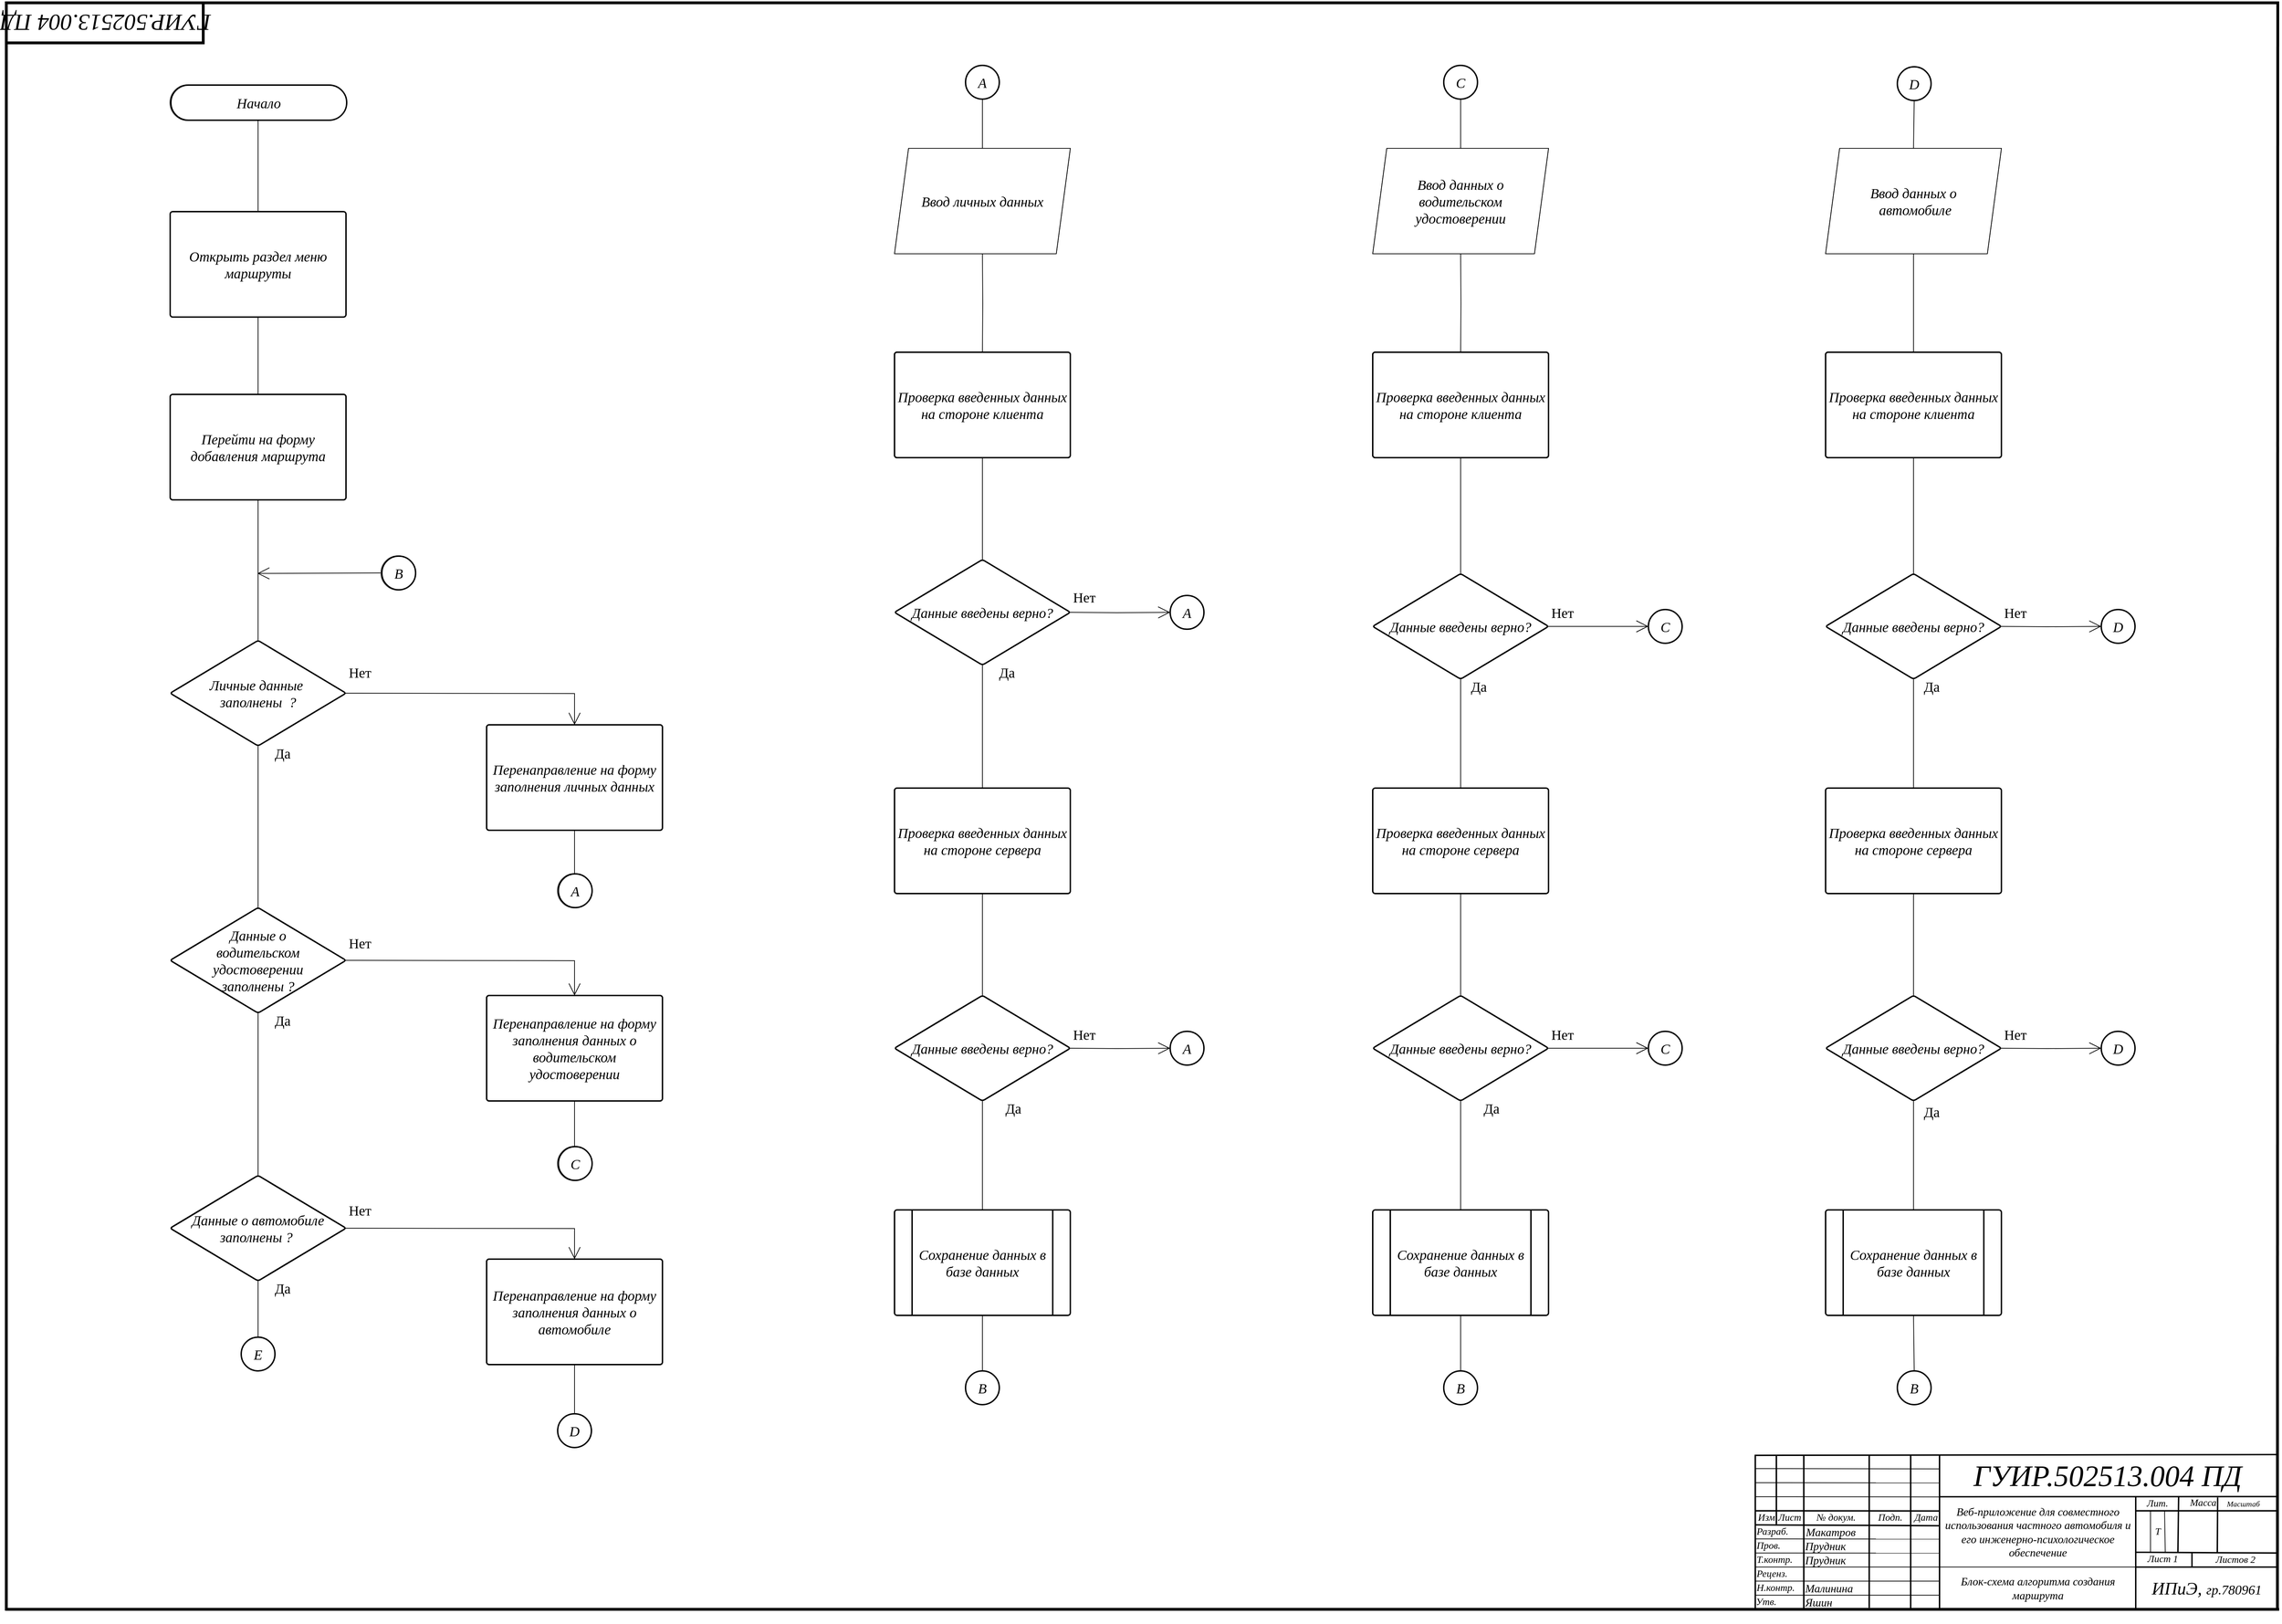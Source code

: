 <mxfile version="13.9.9" type="device"><diagram name="Страница-1" id="Страница-1"><mxGraphModel dx="4577" dy="4554" grid="1" gridSize="10" guides="1" tooltips="1" connect="1" arrows="1" fold="1" page="1" pageScale="1" pageWidth="3300" pageHeight="2339" math="0" shadow="0"><root><mxCell id="0"/><mxCell id="1" value="Блок-схема" parent="0"/><mxCell id="4Eg-VY_SjlcLSPS9zknN-177" style="vsdxID=5;fillColor=#FFFFFF;gradientColor=none;shape=stencil(dY9ZCoAwDERPk1+JDZ7A5R6C1Ra1lVq329sSXBD8m0neDAlQPqt6kiBw9s72ctONV0AFCKGNkk77oIBKoLy1TnbOLqZhP9WRjGq0a2zYOYcxIfBglyL7itFBm18Uk+wfvXpu+I0G8VzDj7x338vDiL+m8gQ=);strokeColor=#000000;strokeWidth=2;labelBackgroundColor=none;rounded=0;html=1;whiteSpace=wrap;fontStyle=2" parent="1" vertex="1"><mxGeometry x="5821" y="2097" width="741" height="220" as="geometry"/></mxCell><mxCell id="4Eg-VY_SjlcLSPS9zknN-178" style="vsdxID=6;fillColor=#FFFFFF;gradientColor=none;shape=stencil(pY9LDoAgDERP0z3SIyDeg0SURgWD+Lu9kC78bN3NtG+aKaBanJktSLGkGAa7U5scYA1Sknc2UsoKUAOqLkTbx7D6lv1sClnUFLZy4eCcKAkpzqdrGBzJ/wcr8UKzuJvwE8/dt3Ue8ceoLw==);strokeColor=#000000;strokeWidth=2;labelBackgroundColor=none;rounded=0;html=1;whiteSpace=wrap;fontStyle=2" parent="1" vertex="1"><mxGeometry x="5890" y="2098" width="1" height="218" as="geometry"/></mxCell><mxCell id="4Eg-VY_SjlcLSPS9zknN-179" style="vsdxID=29;edgeStyle=none;startArrow=none;endArrow=none;startSize=5;endSize=5;strokeWidth=2;strokeColor=#000000;spacingTop=0;spacingBottom=0;spacingLeft=0;spacingRight=0;verticalAlign=middle;html=1;labelBackgroundColor=none;rounded=0;fontStyle=2" parent="1" edge="1"><mxGeometry relative="1" as="geometry"><Array as="points"/><mxPoint x="5851" y="2098" as="sourcePoint"/><mxPoint x="5851" y="2196" as="targetPoint"/></mxGeometry></mxCell><mxCell id="4Eg-VY_SjlcLSPS9zknN-180" style="vsdxID=18;edgeStyle=none;startArrow=none;endArrow=none;startSize=5;endSize=5;strokeColor=#000000;spacingTop=0;spacingBottom=0;spacingLeft=0;spacingRight=0;verticalAlign=middle;html=1;labelBackgroundColor=none;rounded=0;fontStyle=2" parent="1" edge="1"><mxGeometry relative="1" as="geometry"><Array as="points"/><mxPoint x="6403" y="2177" as="sourcePoint"/><mxPoint x="6404" y="2236" as="targetPoint"/></mxGeometry></mxCell><mxCell id="4Eg-VY_SjlcLSPS9zknN-181" style="vsdxID=14;edgeStyle=none;startArrow=none;endArrow=none;startSize=5;endSize=5;strokeWidth=2;strokeColor=#000000;spacingTop=0;spacingBottom=0;spacingLeft=0;spacingRight=0;verticalAlign=middle;html=1;labelBackgroundColor=none;rounded=0;fontStyle=2" parent="1" edge="1"><mxGeometry relative="1" as="geometry"><Array as="points"/><mxPoint x="6442.0" y="2236" as="sourcePoint"/><mxPoint x="6442.0" y="2256" as="targetPoint"/></mxGeometry></mxCell><mxCell id="4Eg-VY_SjlcLSPS9zknN-182" style="vsdxID=13;edgeStyle=none;startArrow=none;endArrow=none;startSize=5;endSize=5;strokeWidth=2;strokeColor=#000000;spacingTop=0;spacingBottom=0;spacingLeft=0;spacingRight=0;verticalAlign=middle;html=1;labelBackgroundColor=none;rounded=0;fontStyle=2" parent="1" edge="1"><mxGeometry relative="1" as="geometry"><Array as="points"/><mxPoint x="6363" y="2236" as="sourcePoint"/><mxPoint x="6562.0" y="2237" as="targetPoint"/></mxGeometry></mxCell><mxCell id="4Eg-VY_SjlcLSPS9zknN-183" style="vsdxID=12;edgeStyle=none;startArrow=none;endArrow=none;startSize=5;endSize=5;strokeWidth=2;strokeColor=#000000;spacingTop=0;spacingBottom=0;spacingLeft=0;spacingRight=0;verticalAlign=middle;html=1;labelBackgroundColor=none;rounded=0;fontStyle=2" parent="1" edge="1"><mxGeometry relative="1" as="geometry"><Array as="points"/><mxPoint x="6362.0" y="2157" as="sourcePoint"/><mxPoint x="6362.0" y="2317" as="targetPoint"/></mxGeometry></mxCell><mxCell id="4Eg-VY_SjlcLSPS9zknN-184" style="vsdxID=40;edgeStyle=none;startArrow=none;endArrow=none;startSize=5;endSize=5;strokeWidth=2;strokeColor=#000000;spacingTop=0;spacingBottom=0;spacingLeft=0;spacingRight=0;verticalAlign=middle;html=1;labelBackgroundColor=none;rounded=0;fontStyle=2" parent="1" edge="1"><mxGeometry relative="1" as="geometry"><mxPoint as="offset"/><Array as="points"/><mxPoint x="6362.0" y="2177" as="sourcePoint"/><mxPoint x="6563" y="2177" as="targetPoint"/></mxGeometry></mxCell><mxCell id="4Eg-VY_SjlcLSPS9zknN-185" style="vsdxID=11;edgeStyle=none;startArrow=none;endArrow=none;startSize=5;endSize=5;strokeWidth=2;strokeColor=#000000;spacingTop=0;spacingBottom=0;spacingLeft=0;spacingRight=0;verticalAlign=middle;html=1;labelBackgroundColor=none;rounded=0;fontStyle=2" parent="1" edge="1"><mxGeometry relative="1" as="geometry"><Array as="points"/><mxPoint x="6363" y="2257" as="sourcePoint"/><mxPoint x="6562.0" y="2257" as="targetPoint"/></mxGeometry></mxCell><mxCell id="4Eg-VY_SjlcLSPS9zknN-186" style="vsdxID=9;edgeStyle=none;startArrow=none;endArrow=none;startSize=5;endSize=5;strokeWidth=2;strokeColor=#000000;spacingTop=0;spacingBottom=0;spacingLeft=0;spacingRight=0;verticalAlign=middle;html=1;labelBackgroundColor=none;rounded=0;fontStyle=2" parent="1" edge="1"><mxGeometry relative="1" as="geometry"><Array as="points"/><mxPoint x="6083" y="2098" as="sourcePoint"/><mxPoint x="6083" y="2317" as="targetPoint"/></mxGeometry></mxCell><mxCell id="4Eg-VY_SjlcLSPS9zknN-187" style="vsdxID=8;edgeStyle=none;startArrow=none;endArrow=none;startSize=5;endSize=5;strokeWidth=2;strokeColor=#000000;spacingTop=0;spacingBottom=0;spacingLeft=0;spacingRight=0;verticalAlign=middle;html=1;labelBackgroundColor=none;rounded=0;fontStyle=2" parent="1" edge="1"><mxGeometry relative="1" as="geometry"><Array as="points"/><mxPoint x="6042.0" y="2098" as="sourcePoint"/><mxPoint x="6042.0" y="2317" as="targetPoint"/></mxGeometry></mxCell><mxCell id="4Eg-VY_SjlcLSPS9zknN-188" style="vsdxID=7;edgeStyle=none;startArrow=none;endArrow=none;startSize=5;endSize=5;strokeWidth=2;strokeColor=#000000;spacingTop=0;spacingBottom=0;spacingLeft=0;spacingRight=0;verticalAlign=middle;html=1;labelBackgroundColor=none;rounded=0;fontStyle=2" parent="1" edge="1"><mxGeometry relative="1" as="geometry"><Array as="points"/><mxPoint x="5983" y="2098" as="sourcePoint"/><mxPoint x="5983" y="2315.0" as="targetPoint"/></mxGeometry></mxCell><mxCell id="4Eg-VY_SjlcLSPS9zknN-189" value="&lt;font style=&quot;font-size:14px;font-family:ISOCPEUR;color:#000000;direction:ltr;letter-spacing:0px;line-height:120%;opacity:1&quot;&gt;&lt;span&gt;№ докум.&lt;br&gt;&lt;/span&gt;&lt;/font&gt;" style="verticalAlign=middle;align=center;vsdxID=30;fillColor=none;gradientColor=none;shape=stencil(nZBLDoAgDERP0z3SIyjew0SURgSD+Lu9kMZoXLhwN9O+tukAlrNpJg1SzDH4QW/URgNYgZTkjA4UkwJUgGXng+6DX1zLfmoymdXo17xh5zmRJ6Q42BWCfc2oJfdAr+Yv+AP9Cb7OJ3H/2JG1HNGz/84klThPVCc=);strokeColor=none;labelBackgroundColor=none;rounded=0;html=1;whiteSpace=wrap;fontStyle=2" parent="1" vertex="1"><mxGeometry x="5891" y="2177" width="90" height="20" as="geometry"/></mxCell><mxCell id="4Eg-VY_SjlcLSPS9zknN-190" value="&lt;p style=&quot;margin-left: 0 ; margin-right: 0 ; margin-top: 0px ; margin-bottom: 0px ; text-indent: 0 ; direction: ltr&quot;&gt;&lt;font style=&quot;font-size: 16px ; font-family: &amp;quot;isocpeur&amp;quot; ; color: #000000 ; direction: ltr ; letter-spacing: 0px ; line-height: 120% ; opacity: 1&quot;&gt;&lt;span&gt;Макатров&lt;br&gt;&lt;/span&gt;&lt;/font&gt;&lt;/p&gt;" style="verticalAlign=middle;align=left;vsdxID=33;fillColor=none;gradientColor=none;shape=stencil(nZBLDoAgDERP0z3SIyjew0SURgSD+Lu9kMZoXLhwN9O+tukAlrNpJg1SzDH4QW/URgNYgZTkjA4UkwJUgGXng+6DX1zLfmoymdXo17xh5zmRJ6Q42BWCfc2oJfdAr+Yv+AP9Cb7OJ3H/2JG1HNGz/84klThPVCc=);strokeColor=none;labelBackgroundColor=none;rounded=0;html=1;whiteSpace=wrap;fontStyle=2" parent="1" vertex="1"><mxGeometry x="5891" y="2197" width="92" height="20" as="geometry"/></mxCell><mxCell id="4Eg-VY_SjlcLSPS9zknN-191" value="&lt;font style=&quot;font-size:14px;font-family:ISOCPEUR;color:#000000;direction:ltr;letter-spacing:0px;line-height:120%;opacity:1&quot;&gt;&lt;span&gt;Лит.&lt;br&gt;&lt;/span&gt;&lt;/font&gt;" style="verticalAlign=middle;align=center;vsdxID=35;fillColor=none;gradientColor=none;shape=stencil(nZBLDoAgDERP0z3SIyjew0SURgSD+Lu9kMZoXLhwN9O+tukAlrNpJg1SzDH4QW/URgNYgZTkjA4UkwJUgGXng+6DX1zLfmoymdXo17xh5zmRJ6Q42BWCfc2oJfdAr+Yv+AP9Cb7OJ3H/2JG1HNGz/84klThPVCc=);strokeColor=none;labelBackgroundColor=none;rounded=0;html=1;whiteSpace=wrap;fontStyle=2" parent="1" vertex="1"><mxGeometry x="6361" y="2153" width="64" height="28" as="geometry"/></mxCell><mxCell id="4Eg-VY_SjlcLSPS9zknN-192" value="&lt;p style=&quot;margin-left: 0 ; margin-right: 0 ; margin-top: 0px ; margin-bottom: 0px ; text-indent: 0 ; direction: ltr&quot;&gt;&lt;font style=&quot;font-size: 25px ; font-family: &amp;quot;isocpeur&amp;quot; ; color: #000000 ; direction: ltr ; letter-spacing: 0px ; line-height: 100% ; opacity: 1&quot;&gt;&lt;span&gt;ИПиЭ,&lt;/span&gt;&lt;/font&gt;&lt;font style=&quot;font-size: 25px ; font-family: &amp;quot;isocpeur&amp;quot; ; color: #000000 ; direction: ltr ; letter-spacing: 0px ; line-height: 100% ; opacity: 1&quot;&gt;&lt;span&gt; &lt;/span&gt;&lt;/font&gt;&lt;font style=&quot;font-size: 19px ; font-family: &amp;quot;isocpeur&amp;quot; ; color: #000000 ; direction: ltr ; letter-spacing: 0px ; line-height: 100% ; opacity: 1&quot;&gt;&lt;span&gt;гр.780961&lt;/span&gt;&lt;/font&gt;&lt;font style=&quot;font-size: 25px ; font-family: &amp;quot;isocpeur&amp;quot; ; color: #000000 ; direction: ltr ; letter-spacing: 0px ; line-height: 100% ; opacity: 1&quot;&gt;&lt;span&gt;&lt;br&gt;&lt;/span&gt;&lt;/font&gt;&lt;/p&gt;" style="verticalAlign=middle;align=center;vsdxID=38;fillColor=none;gradientColor=none;shape=stencil(nZBLDoAgDERP0z3SIyjew0SURgSD+Lu9kMZoXLhwN9O+tukAlrNpJg1SzDH4QW/URgNYgZTkjA4UkwJUgGXng+6DX1zLfmoymdXo17xh5zmRJ6Q42BWCfc2oJfdAr+Yv+AP9Cb7OJ3H/2JG1HNGz/84klThPVCc=);strokeColor=none;labelBackgroundColor=none;rounded=0;html=1;whiteSpace=wrap;fontStyle=2" parent="1" vertex="1"><mxGeometry x="6363" y="2257" width="200" height="60" as="geometry"/></mxCell><mxCell id="4Eg-VY_SjlcLSPS9zknN-193" value="&lt;p style=&quot;margin-left: 0 ; margin-right: 0 ; margin-top: 0px ; margin-bottom: 0px ; text-indent: 0 ; direction: ltr&quot;&gt;&lt;font style=&quot;font-size: 16px ; font-family: &amp;#34;isocpeur&amp;#34; ; color: #000000 ; direction: ltr ; letter-spacing: 0px ; line-height: 120% ; opacity: 1&quot;&gt;&lt;i&gt;Веб-приложение для совместного использования частного автомобиля и его инженерно-психологическое обеспечение&lt;/i&gt;&lt;span&gt;&lt;br&gt;&lt;/span&gt;&lt;/font&gt;&lt;/p&gt;" style="verticalAlign=middle;align=center;vsdxID=39;fillColor=none;gradientColor=none;shape=stencil(nZBLDoAgDERP0z3SIyjew0SURgSD+Lu9kMZoXLhwN9O+tukAlrNpJg1SzDH4QW/URgNYgZTkjA4UkwJUgGXng+6DX1zLfmoymdXo17xh5zmRJ6Q42BWCfc2oJfdAr+Yv+AP9Cb7OJ3H/2JG1HNGz/84klThPVCc=);strokeColor=none;labelBackgroundColor=none;rounded=0;html=1;whiteSpace=wrap;fontStyle=2" parent="1" vertex="1"><mxGeometry x="6081" y="2157" width="284" height="100" as="geometry"/></mxCell><mxCell id="4Eg-VY_SjlcLSPS9zknN-194" value="&lt;p style=&quot;align:center;margin-left:0;margin-right:0;margin-top:0px;margin-bottom:0px;text-indent:0;valign:middle;direction:ltr;&quot;&gt;&lt;font style=&quot;font-size:14px;font-family:ISOCPEUR;color:#000000;direction:ltr;letter-spacing:0px;line-height:120%;opacity:1&quot;&gt;&lt;span&gt;Подп&lt;/span&gt;&lt;/font&gt;&lt;font style=&quot;font-size:14px;font-family:ISOCPEUR;color:#000000;direction:ltr;letter-spacing:0px;line-height:120%;opacity:1&quot;&gt;&lt;span&gt;.&lt;br&gt;&lt;/span&gt;&lt;/font&gt;&lt;/p&gt;" style="verticalAlign=middle;align=center;vsdxID=41;fillColor=none;gradientColor=none;shape=stencil(nZBLDoAgDERP0z3SIyjew0SURgSD+Lu9kMZoXLhwN9O+tukAlrNpJg1SzDH4QW/URgNYgZTkjA4UkwJUgGXng+6DX1zLfmoymdXo17xh5zmRJ6Q42BWCfc2oJfdAr+Yv+AP9Cb7OJ3H/2JG1HNGz/84klThPVCc=);strokeColor=none;labelBackgroundColor=none;rounded=0;html=1;whiteSpace=wrap;fontStyle=2" parent="1" vertex="1"><mxGeometry x="5981" y="2177" width="64" height="20" as="geometry"/></mxCell><mxCell id="4Eg-VY_SjlcLSPS9zknN-195" value="&lt;font style=&quot;font-size:14px;font-family:ISOCPEUR;color:#000000;direction:ltr;letter-spacing:0px;line-height:120%;opacity:1&quot;&gt;&lt;span&gt;Дата&lt;br&gt;&lt;/span&gt;&lt;/font&gt;" style="verticalAlign=middle;align=center;vsdxID=42;fillColor=none;gradientColor=none;shape=stencil(nZBLDoAgDERP0z3SIyjew0SURgSD+Lu9kMZoXLhwN9O+tukAlrNpJg1SzDH4QW/URgNYgZTkjA4UkwJUgGXng+6DX1zLfmoymdXo17xh5zmRJ6Q42BWCfc2oJfdAr+Yv+AP9Cb7OJ3H/2JG1HNGz/84klThPVCc=);strokeColor=none;labelBackgroundColor=none;rounded=0;html=1;whiteSpace=wrap;fontStyle=2" parent="1" vertex="1"><mxGeometry x="6039" y="2177" width="50" height="20" as="geometry"/></mxCell><mxCell id="4Eg-VY_SjlcLSPS9zknN-196" value="&lt;p style=&quot;align:left;margin-left:0;margin-right:0;margin-top:0px;margin-bottom:0px;text-indent:0;valign:middle;direction:ltr;&quot;&gt;&lt;font style=&quot;font-size:16px;font-family:ISOCPEUR;color:#000000;direction:ltr;letter-spacing:0px;line-height:120%;opacity:1&quot;&gt;&lt;span&gt;Яшин&lt;br&gt;&lt;/span&gt;&lt;/font&gt;&lt;/p&gt;" style="verticalAlign=middle;align=left;vsdxID=43;fillColor=none;gradientColor=none;shape=stencil(nZBLDoAgDERP0z3SIyjew0SURgSD+Lu9kMZoXLhwN9O+tukAlrNpJg1SzDH4QW/URgNYgZTkjA4UkwJUgGXng+6DX1zLfmoymdXo17xh5zmRJ6Q42BWCfc2oJfdAr+Yv+AP9Cb7OJ3H/2JG1HNGz/84klThPVCc=);strokeColor=none;labelBackgroundColor=none;rounded=0;html=1;whiteSpace=wrap;fontStyle=2" parent="1" vertex="1"><mxGeometry x="5890" y="2297" width="92" height="20" as="geometry"/></mxCell><mxCell id="4Eg-VY_SjlcLSPS9zknN-197" style="vsdxID=44;fillColor=#FFFFFF;gradientColor=none;shape=stencil(nY9LDoAgDERP0z3SI/i5B4koRAWC+Lu9NI3xs3Q3075ppoDlbFTQIMWcoh/0ZttkACuQ0jqjo01ZAdaAZeej7qNfXMs+KCJJTX6lCzvnBCWkONgVgn3D6GjdA72Wv+AXmsXdh1957r7d84j/xvoE);strokeColor=#000000;strokeWidth=4;labelBackgroundColor=none;rounded=0;html=1;whiteSpace=wrap;fontStyle=2" parent="1" vertex="1"><mxGeometry x="3334" y="32" width="280" height="57" as="geometry"/></mxCell><mxCell id="4Eg-VY_SjlcLSPS9zknN-199" value="&lt;p style=&quot;align:center;margin-left:0;margin-right:0;margin-top:0px;margin-bottom:0px;text-indent:0;valign:middle;direction:ltr;&quot;&gt;&lt;font style=&quot;font-size:14px;font-family:ISOCPEUR;color:#000000;direction:ltr;letter-spacing:0px;line-height:120%;opacity:1&quot;&gt;&lt;span&gt;Изм&lt;br&gt;&lt;/span&gt;&lt;/font&gt;&lt;/p&gt;" style="verticalAlign=middle;align=center;vsdxID=48;fillColor=none;gradientColor=none;shape=stencil(nZBLDoAgDERP0z3SIyjew0SURgSD+Lu9kMZoXLhwN9O+tukAlrNpJg1SzDH4QW/URgNYgZTkjA4UkwJUgGXng+6DX1zLfmoymdXo17xh5zmRJ6Q42BWCfc2oJfdAr+Yv+AP9Cb7OJ3H/2JG1HNGz/84klThPVCc=);strokeColor=none;labelBackgroundColor=none;rounded=0;html=1;whiteSpace=wrap;fontStyle=2" parent="1" vertex="1"><mxGeometry x="5816" y="2177" width="42" height="20" as="geometry"/></mxCell><mxCell id="4Eg-VY_SjlcLSPS9zknN-200" value="&lt;font style=&quot;font-size:14px;font-family:ISOCPEUR;color:#000000;direction:ltr;letter-spacing:0px;line-height:120%;opacity:1&quot;&gt;&lt;span&gt;Лист&lt;br&gt;&lt;/span&gt;&lt;/font&gt;" style="verticalAlign=middle;align=center;vsdxID=49;fillColor=none;gradientColor=none;shape=stencil(nZBLDoAgDERP0z3SIyjew0SURgSD+Lu9kMZoXLhwN9O+tukAlrNpJg1SzDH4QW/URgNYgZTkjA4UkwJUgGXng+6DX1zLfmoymdXo17xh5zmRJ6Q42BWCfc2oJfdAr+Yv+AP9Cb7OJ3H/2JG1HNGz/84klThPVCc=);strokeColor=none;labelBackgroundColor=none;rounded=0;html=1;whiteSpace=wrap;fontStyle=2" parent="1" vertex="1"><mxGeometry x="5845" y="2177" width="50" height="20" as="geometry"/></mxCell><mxCell id="4Eg-VY_SjlcLSPS9zknN-201" value="&lt;p style=&quot;align:left;margin-left:0;margin-right:0;margin-top:0px;margin-bottom:0px;text-indent:0;valign:middle;direction:ltr;&quot;&gt;&lt;font style=&quot;font-size:14px;font-family:ISOCPEUR;color:#000000;direction:ltr;letter-spacing:0px;line-height:120%;opacity:1&quot;&gt;&lt;span&gt;Пров.&lt;br&gt;&lt;/span&gt;&lt;/font&gt;&lt;/p&gt;" style="verticalAlign=middle;align=left;vsdxID=50;fillColor=none;gradientColor=none;shape=stencil(nZBLDoAgDERP0z3SIyjew0SURgSD+Lu9kMZoXLhwN9O+tukAlrNpJg1SzDH4QW/URgNYgZTkjA4UkwJUgGXng+6DX1zLfmoymdXo17xh5zmRJ6Q42BWCfc2oJfdAr+Yv+AP9Cb7OJ3H/2JG1HNGz/84klThPVCc=);strokeColor=none;labelBackgroundColor=none;rounded=0;html=1;whiteSpace=wrap;fontStyle=2" parent="1" vertex="1"><mxGeometry x="5821" y="2217" width="70" height="20" as="geometry"/></mxCell><mxCell id="4Eg-VY_SjlcLSPS9zknN-202" value="&lt;p style=&quot;align:left;margin-left:0;margin-right:0;margin-top:0px;margin-bottom:0px;text-indent:0;valign:middle;direction:ltr;&quot;&gt;&lt;font style=&quot;font-size:14px;font-family:ISOCPEUR;color:#000000;direction:ltr;letter-spacing:0px;line-height:120%;opacity:1&quot;&gt;&lt;span&gt;Разраб.&lt;br&gt;&lt;/span&gt;&lt;/font&gt;&lt;/p&gt;" style="verticalAlign=middle;align=left;vsdxID=51;fillColor=none;gradientColor=none;shape=stencil(nZBLDoAgDERP0z3SIyjew0SURgSD+Lu9kMZoXLhwN9O+tukAlrNpJg1SzDH4QW/URgNYgZTkjA4UkwJUgGXng+6DX1zLfmoymdXo17xh5zmRJ6Q42BWCfc2oJfdAr+Yv+AP9Cb7OJ3H/2JG1HNGz/84klThPVCc=);strokeColor=none;labelBackgroundColor=none;rounded=0;html=1;whiteSpace=wrap;fontStyle=2" parent="1" vertex="1"><mxGeometry x="5821" y="2197" width="70" height="20" as="geometry"/></mxCell><mxCell id="4Eg-VY_SjlcLSPS9zknN-203" value="&lt;p style=&quot;align:left;margin-left:0;margin-right:0;margin-top:0px;margin-bottom:0px;text-indent:0;valign:middle;direction:ltr;&quot;&gt;&lt;font style=&quot;font-size:14px;font-family:ISOCPEUR;color:#000000;direction:ltr;letter-spacing:0px;line-height:120%;opacity:1&quot;&gt;&lt;span&gt;Т.контр&lt;/span&gt;&lt;/font&gt;&lt;font style=&quot;font-size:14px;font-family:ISOCPEUR;color:#000000;direction:ltr;letter-spacing:0px;line-height:120%;opacity:1&quot;&gt;&lt;span&gt;.&lt;br&gt;&lt;/span&gt;&lt;/font&gt;&lt;/p&gt;" style="verticalAlign=middle;align=left;vsdxID=52;fillColor=none;gradientColor=none;shape=stencil(nZBLDoAgDERP0z3SIyjew0SURgSD+Lu9kMZoXLhwN9O+tukAlrNpJg1SzDH4QW/URgNYgZTkjA4UkwJUgGXng+6DX1zLfmoymdXo17xh5zmRJ6Q42BWCfc2oJfdAr+Yv+AP9Cb7OJ3H/2JG1HNGz/84klThPVCc=);strokeColor=none;labelBackgroundColor=none;rounded=0;html=1;whiteSpace=wrap;fontStyle=2" parent="1" vertex="1"><mxGeometry x="5821" y="2237" width="80" height="20" as="geometry"/></mxCell><mxCell id="4Eg-VY_SjlcLSPS9zknN-204" value="&lt;p style=&quot;align:left;margin-left:0;margin-right:0;margin-top:0px;margin-bottom:0px;text-indent:0;valign:middle;direction:ltr;&quot;&gt;&lt;font style=&quot;font-size:14px;font-family:ISOCPEUR;color:#000000;direction:ltr;letter-spacing:0px;line-height:120%;opacity:1&quot;&gt;&lt;span&gt;Утв.&lt;br&gt;&lt;/span&gt;&lt;/font&gt;&lt;/p&gt;" style="verticalAlign=middle;align=left;vsdxID=53;fillColor=none;gradientColor=none;shape=stencil(nZBLDoAgDERP0z3SIyjew0SURgSD+Lu9kMZoXLhwN9O+tukAlrNpJg1SzDH4QW/URgNYgZTkjA4UkwJUgGXng+6DX1zLfmoymdXo17xh5zmRJ6Q42BWCfc2oJfdAr+Yv+AP9Cb7OJ3H/2JG1HNGz/84klThPVCc=);strokeColor=none;labelBackgroundColor=none;rounded=0;html=1;whiteSpace=wrap;fontStyle=2" parent="1" vertex="1"><mxGeometry x="5820" y="2297" width="70" height="20" as="geometry"/></mxCell><mxCell id="4Eg-VY_SjlcLSPS9zknN-205" value="&lt;font style=&quot;font-size:14px;font-family:ISOCPEUR;color:#000000;direction:ltr;letter-spacing:0px;line-height:120%;opacity:1&quot;&gt;&lt;span&gt;Т&lt;br&gt;&lt;/span&gt;&lt;/font&gt;" style="verticalAlign=middle;align=center;vsdxID=54;fillColor=none;gradientColor=none;shape=stencil(nZBLDoAgDERP0z3SIyjew0SURgSD+Lu9kMZoXLhwN9O+tukAlrNpJg1SzDH4QW/URgNYgZTkjA4UkwJUgGXng+6DX1zLfmoymdXo17xh5zmRJ6Q42BWCfc2oJfdAr+Yv+AP9Cb7OJ3H/2JG1HNGz/84klThPVCc=);strokeColor=none;spacingTop=-1;spacingBottom=-1;spacingLeft=-1;spacingRight=-1;labelBackgroundColor=none;rounded=0;html=1;whiteSpace=wrap;fontStyle=2" parent="1" vertex="1"><mxGeometry x="6383" y="2177" width="21" height="59" as="geometry"/></mxCell><mxCell id="4Eg-VY_SjlcLSPS9zknN-206" value="&lt;p style=&quot;align:left;margin-left:0;margin-right:0;margin-top:0px;margin-bottom:0px;text-indent:0;valign:middle;direction:ltr;&quot;&gt;&lt;font style=&quot;font-size:14px;font-family:ISOCPEUR;color:#000000;direction:ltr;letter-spacing:0px;line-height:120%;opacity:1&quot;&gt;&lt;span&gt;Реценз.&lt;br&gt;&lt;/span&gt;&lt;/font&gt;&lt;/p&gt;" style="verticalAlign=middle;align=left;vsdxID=55;fillColor=none;gradientColor=none;shape=stencil(nZBLDoAgDERP0z3SIyjew0SURgSD+Lu9kMZoXLhwN9O+tukAlrNpJg1SzDH4QW/URgNYgZTkjA4UkwJUgGXng+6DX1zLfmoymdXo17xh5zmRJ6Q42BWCfc2oJfdAr+Yv+AP9Cb7OJ3H/2JG1HNGz/84klThPVCc=);strokeColor=none;labelBackgroundColor=none;rounded=0;html=1;whiteSpace=wrap;fontStyle=2" parent="1" vertex="1"><mxGeometry x="5821" y="2257" width="70" height="20" as="geometry"/></mxCell><mxCell id="4Eg-VY_SjlcLSPS9zknN-207" value="&lt;p style=&quot;margin-left: 0 ; margin-right: 0 ; margin-top: 0px ; margin-bottom: 0px ; text-indent: 0 ; direction: ltr&quot;&gt;&lt;font style=&quot;font-size: 16px ; font-family: &amp;quot;isocpeur&amp;quot; ; color: #000000 ; direction: ltr ; letter-spacing: 0px ; line-height: 120% ; opacity: 1&quot;&gt;&lt;span&gt;Малинина&lt;/span&gt;&lt;/font&gt;&lt;font style=&quot;font-size: 16px ; font-family: &amp;quot;isocpeur&amp;quot; ; color: #000000 ; direction: ltr ; letter-spacing: 0px ; line-height: 120% ; opacity: 1&quot;&gt;&lt;span&gt;&lt;br&gt;&lt;/span&gt;&lt;/font&gt;&lt;/p&gt;" style="verticalAlign=middle;align=left;vsdxID=56;fillColor=none;gradientColor=none;shape=stencil(nZBLDoAgDERP0z3SIyjew0SURgSD+Lu9kMZoXLhwN9O+tukAlrNpJg1SzDH4QW/URgNYgZTkjA4UkwJUgGXng+6DX1zLfmoymdXo17xh5zmRJ6Q42BWCfc2oJfdAr+Yv+AP9Cb7OJ3H/2JG1HNGz/84klThPVCc=);strokeColor=none;labelBackgroundColor=none;rounded=0;html=1;whiteSpace=wrap;fontStyle=2" parent="1" vertex="1"><mxGeometry x="5890" y="2277" width="98" height="20" as="geometry"/></mxCell><mxCell id="4Eg-VY_SjlcLSPS9zknN-208" value="&lt;font style=&quot;font-size:14px;font-family:ISOCPEUR;color:#000000;direction:ltr;letter-spacing:0px;line-height:120%;opacity:1&quot;&gt;&lt;span&gt;Масса&lt;br&gt;&lt;/span&gt;&lt;/font&gt;" style="verticalAlign=middle;align=center;vsdxID=57;fillColor=none;gradientColor=none;shape=stencil(nZBLDoAgDERP0z3SIyjew0SURgSD+Lu9kMZoXLhwN9O+tukAlrNpJg1SzDH4QW/URgNYgZTkjA4UkwJUgGXng+6DX1zLfmoymdXo17xh5zmRJ6Q42BWCfc2oJfdAr+Yv+AP9Cb7OJ3H/2JG1HNGz/84klThPVCc=);strokeColor=none;labelBackgroundColor=none;rounded=0;html=1;whiteSpace=wrap;fontStyle=2" parent="1" vertex="1"><mxGeometry x="6425" y="2152" width="66" height="28" as="geometry"/></mxCell><mxCell id="4Eg-VY_SjlcLSPS9zknN-209" value="&lt;font style=&quot;font-size:11px;font-family:ISOCPEUR;color:#000000;direction:ltr;letter-spacing:0px;line-height:120%;opacity:1&quot;&gt;&lt;span&gt;Масштаб&lt;br&gt;&lt;/span&gt;&lt;/font&gt;" style="verticalAlign=middle;align=center;vsdxID=58;fillColor=none;gradientColor=none;shape=stencil(nZBLDoAgDERP0z3SIyjew0SURgSD+Lu9kMZoXLhwN9O+tukAlrNpJg1SzDH4QW/URgNYgZTkjA4UkwJUgGXng+6DX1zLfmoymdXo17xh5zmRJ6Q42BWCfc2oJfdAr+Yv+AP9Cb7OJ3H/2JG1HNGz/84klThPVCc=);strokeColor=none;labelBackgroundColor=none;rounded=0;html=1;whiteSpace=wrap;fontStyle=2" parent="1" vertex="1"><mxGeometry x="6477.5" y="2153" width="74" height="28" as="geometry"/></mxCell><mxCell id="4Eg-VY_SjlcLSPS9zknN-210" value="&lt;p style=&quot;align:left;margin-left:0;margin-right:0;margin-top:0px;margin-bottom:0px;text-indent:0;valign:middle;direction:ltr;&quot;&gt;&lt;font style=&quot;font-size:14px;font-family:ISOCPEUR;color:#000000;direction:ltr;letter-spacing:0px;line-height:120%;opacity:1&quot;&gt;&lt;span&gt;Н.контр.&lt;br&gt;&lt;/span&gt;&lt;/font&gt;&lt;/p&gt;" style="verticalAlign=middle;align=left;vsdxID=89;fillColor=none;gradientColor=none;shape=stencil(nZBLDoAgDERP0z3SIyjew0SURgSD+Lu9kMZoXLhwN9O+tukAlrNpJg1SzDH4QW/URgNYgZTkjA4UkwJUgGXng+6DX1zLfmoymdXo17xh5zmRJ6Q42BWCfc2oJfdAr+Yv+AP9Cb7OJ3H/2JG1HNGz/84klThPVCc=);strokeColor=none;labelBackgroundColor=none;rounded=0;html=1;whiteSpace=wrap;fontStyle=2" parent="1" vertex="1"><mxGeometry x="5821" y="2277" width="80" height="20" as="geometry"/></mxCell><mxCell id="4Eg-VY_SjlcLSPS9zknN-211" value="&lt;p style=&quot;margin-left: 0 ; margin-right: 0 ; margin-top: 0px ; margin-bottom: 0px ; text-indent: 0 ; direction: ltr&quot;&gt;&lt;font style=&quot;font-size: 16px ; font-family: &amp;quot;isocpeur&amp;quot; ; color: #000000 ; direction: ltr ; letter-spacing: 0px ; line-height: 120% ; opacity: 1&quot;&gt;&lt;span&gt;Прудник&lt;/span&gt;&lt;/font&gt;&lt;font style=&quot;font-size: 16px ; font-family: &amp;quot;isocpeur&amp;quot; ; color: #000000 ; direction: ltr ; letter-spacing: 0px ; line-height: 120% ; opacity: 1&quot;&gt;&lt;span&gt;&lt;br&gt;&lt;/span&gt;&lt;/font&gt;&lt;/p&gt;" style="verticalAlign=middle;align=left;vsdxID=184;fillColor=none;gradientColor=none;shape=stencil(nZBLDoAgDERP0z3SIyjew0SURgSD+Lu9kMZoXLhwN9O+tukAlrNpJg1SzDH4QW/URgNYgZTkjA4UkwJUgGXng+6DX1zLfmoymdXo17xh5zmRJ6Q42BWCfc2oJfdAr+Yv+AP9Cb7OJ3H/2JG1HNGz/84klThPVCc=);strokeColor=none;labelBackgroundColor=none;rounded=0;html=1;whiteSpace=wrap;fontStyle=2" parent="1" vertex="1"><mxGeometry x="5890" y="2217" width="92" height="20" as="geometry"/></mxCell><mxCell id="4Eg-VY_SjlcLSPS9zknN-212" value="&lt;p style=&quot;margin-left: 0 ; margin-right: 0 ; margin-top: 0px ; margin-bottom: 0px ; text-indent: 0 ; direction: ltr&quot;&gt;&lt;font style=&quot;font-size: 16px ; font-family: &amp;quot;isocpeur&amp;quot; ; color: #000000 ; direction: ltr ; letter-spacing: 0px ; line-height: 120% ; opacity: 1&quot;&gt;&lt;span&gt;Прудник&lt;/span&gt;&lt;/font&gt;&lt;font style=&quot;font-size: 16px ; font-family: &amp;quot;isocpeur&amp;quot; ; color: #000000 ; direction: ltr ; letter-spacing: 0px ; line-height: 120% ; opacity: 1&quot;&gt;&lt;span&gt;&lt;br&gt;&lt;/span&gt;&lt;/font&gt;&lt;/p&gt;" style="verticalAlign=middle;align=left;vsdxID=185;fillColor=none;gradientColor=none;shape=stencil(nZBLDoAgDERP0z3SIyjew0SURgSD+Lu9kMZoXLhwN9O+tukAlrNpJg1SzDH4QW/URgNYgZTkjA4UkwJUgGXng+6DX1zLfmoymdXo17xh5zmRJ6Q42BWCfc2oJfdAr+Yv+AP9Cb7OJ3H/2JG1HNGz/84klThPVCc=);strokeColor=none;labelBackgroundColor=none;rounded=0;html=1;whiteSpace=wrap;fontStyle=2" parent="1" vertex="1"><mxGeometry x="5890" y="2237" width="92" height="20" as="geometry"/></mxCell><mxCell id="4Eg-VY_SjlcLSPS9zknN-213" value="&lt;p style=&quot;margin-left: 0 ; margin-right: 0 ; margin-top: 0px ; margin-bottom: 0px ; text-indent: 0 ; direction: ltr&quot;&gt;&lt;font style=&quot;font-size: 42px ; font-family: &amp;#34;isocpeur&amp;#34; ; color: #000000 ; direction: ltr ; letter-spacing: 0px ; line-height: 100% ; opacity: 1&quot;&gt;&lt;span&gt;ГУИР.&lt;/span&gt;&lt;/font&gt;&lt;font style=&quot;font-size: 42px ; font-family: &amp;#34;isocpeur&amp;#34; ; color: #000000 ; direction: ltr ; letter-spacing: 0px ; line-height: 100% ; opacity: 1&quot;&gt;&lt;span&gt;502513&lt;/span&gt;&lt;/font&gt;&lt;font style=&quot;font-size: 42px ; font-family: &amp;#34;isocpeur&amp;#34; ; color: #000000 ; direction: ltr ; letter-spacing: 0px ; line-height: 100% ; opacity: 1&quot;&gt;&lt;span&gt;.&lt;/span&gt;&lt;/font&gt;&lt;font style=&quot;font-size: 42px ; font-family: &amp;#34;isocpeur&amp;#34; ; color: #000000 ; direction: ltr ; letter-spacing: 0px ; line-height: 100% ; opacity: 1&quot;&gt;&lt;span&gt;0&lt;/span&gt;&lt;/font&gt;&lt;font style=&quot;font-size: 42px ; font-family: &amp;#34;isocpeur&amp;#34; ; color: #000000 ; direction: ltr ; letter-spacing: 0px ; line-height: 100% ; opacity: 1&quot;&gt;&lt;span&gt;04&lt;/span&gt;&lt;/font&gt;&lt;font style=&quot;font-size: 42px ; font-family: &amp;#34;isocpeur&amp;#34; ; color: #000000 ; direction: ltr ; letter-spacing: 0px ; line-height: 100% ; opacity: 1&quot;&gt;&lt;span&gt;&amp;nbsp;ПД&lt;/span&gt;&lt;/font&gt;&lt;font style=&quot;font-size: 42px ; font-family: &amp;#34;isocpeur&amp;#34; ; color: #000000 ; direction: ltr ; letter-spacing: 0px ; line-height: 100% ; opacity: 1&quot;&gt;&lt;span&gt;&lt;br&gt;&lt;/span&gt;&lt;/font&gt;&lt;/p&gt;" style="verticalAlign=middle;align=center;vsdxID=310;fillColor=none;gradientColor=none;shape=stencil(nZBLDoAgDERP0z3SIyjew0SURgSD+Lu9kMZoXLhwN9O+tukAlrNpJg1SzDH4QW/URgNYgZTkjA4UkwJUgGXng+6DX1zLfmoymdXo17xh5zmRJ6Q42BWCfc2oJfdAr+Yv+AP9Cb7OJ3H/2JG1HNGz/84klThPVCc=);strokeColor=none;labelBackgroundColor=none;rounded=0;html=1;whiteSpace=wrap;fontStyle=2" parent="1" vertex="1"><mxGeometry x="6082" y="2097" width="480" height="60" as="geometry"/></mxCell><mxCell id="4Eg-VY_SjlcLSPS9zknN-214" value="&lt;p style=&quot;margin-left: 0 ; margin-right: 0 ; margin-top: 0px ; margin-bottom: 0px ; text-indent: 0 ; direction: ltr&quot;&gt;&lt;font style=&quot;font-size: 33px ; font-family: &amp;#34;isocpeur&amp;#34; ; color: #000000 ; direction: ltr ; letter-spacing: 0px ; line-height: 100% ; opacity: 1&quot;&gt;&lt;span&gt;ГУИР.&lt;/span&gt;&lt;/font&gt;&lt;font style=&quot;font-size: 33px ; font-family: &amp;#34;isocpeur&amp;#34; ; color: #000000 ; direction: ltr ; letter-spacing: 0px ; line-height: 100% ; opacity: 1&quot;&gt;&lt;span&gt;502513&lt;/span&gt;&lt;/font&gt;&lt;font style=&quot;font-size: 33px ; font-family: &amp;#34;isocpeur&amp;#34; ; color: #000000 ; direction: ltr ; letter-spacing: 0px ; line-height: 100% ; opacity: 1&quot;&gt;&lt;span&gt;.004&lt;/span&gt;&lt;/font&gt;&lt;font style=&quot;font-size: 33px ; font-family: &amp;#34;isocpeur&amp;#34; ; color: #000000 ; direction: ltr ; letter-spacing: 0px ; line-height: 100% ; opacity: 1&quot;&gt;&lt;span&gt;&amp;nbsp;ПД&lt;/span&gt;&lt;/font&gt;&lt;font style=&quot;font-size: 33px ; font-family: &amp;#34;isocpeur&amp;#34; ; color: #000000 ; direction: ltr ; letter-spacing: 0px ; line-height: 100% ; opacity: 1&quot;&gt;&lt;span&gt;&lt;br&gt;&lt;/span&gt;&lt;/font&gt;&lt;/p&gt;" style="verticalAlign=middle;align=center;vsdxID=311;rotation=180;fillColor=none;gradientColor=none;shape=stencil(nZBLDoAgDERP0z3SIyjew0SURgSD+Lu9kMZoXLhwN9O+tukAlrNpJg1SzDH4QW/URgNYgZTkjA4UkwJUgGXng+6DX1zLfmoymdXo17xh5zmRJ6Q42BWCfc2oJfdAr+Yv+AP9Cb7OJ3H/2JG1HNGz/84klThPVCc=);strokeColor=none;labelBackgroundColor=none;rounded=0;html=1;whiteSpace=wrap;fontStyle=2" parent="1" vertex="1"><mxGeometry x="3334" y="46" width="282" height="28" as="geometry"/></mxCell><mxCell id="4Eg-VY_SjlcLSPS9zknN-215" value="&lt;p style=&quot;margin-left: 0 ; margin-right: 0 ; margin-top: 0px ; margin-bottom: 0px ; text-indent: 0 ; direction: ltr&quot;&gt;&lt;font style=&quot;font-size: 16px ; font-family: &amp;#34;isocpeur&amp;#34; ; color: #000000 ; direction: ltr ; letter-spacing: 0px ; line-height: 120% ; opacity: 1&quot;&gt;&lt;i&gt;Блок-схема алгоритма создания маршрута&lt;/i&gt;&lt;span&gt;&lt;br&gt;&lt;/span&gt;&lt;/font&gt;&lt;/p&gt;" style="verticalAlign=middle;align=center;vsdxID=488;fillColor=none;gradientColor=none;shape=stencil(nZBLDoAgDERP0z3SIyjew0SURgSD+Lu9kMZoXLhwN9O+tukAlrNpJg1SzDH4QW/URgNYgZTkjA4UkwJUgGXng+6DX1zLfmoymdXo17xh5zmRJ6Q42BWCfc2oJfdAr+Yv+AP9Cb7OJ3H/2JG1HNGz/84klThPVCc=);strokeColor=none;labelBackgroundColor=none;rounded=0;html=1;whiteSpace=wrap;fontStyle=2" parent="1" vertex="1"><mxGeometry x="6081" y="2237" width="284" height="100" as="geometry"/></mxCell><mxCell id="4Eg-VY_SjlcLSPS9zknN-216" style="fontStyle=2" parent="1" vertex="1"><mxGeometry x="6083" y="2157" as="geometry"/></mxCell><mxCell id="4Eg-VY_SjlcLSPS9zknN-217" style="fontStyle=2" parent="1" vertex="1"><mxGeometry x="6549.5" y="2158" as="geometry"/></mxCell><mxCell id="4Eg-VY_SjlcLSPS9zknN-218" style="vsdxID=10;edgeStyle=none;startArrow=none;endArrow=none;startSize=5;endSize=5;strokeWidth=2;strokeColor=#000000;spacingTop=0;spacingBottom=0;spacingLeft=0;spacingRight=0;verticalAlign=middle;html=1;labelBackgroundColor=none;rounded=0;fontStyle=2" parent="1" source="4Eg-VY_SjlcLSPS9zknN-216" edge="1"><mxGeometry relative="1" as="geometry"><Array as="points"><mxPoint x="6083" y="2157"/><mxPoint x="6562.99" y="2156.74"/></Array><mxPoint x="6563" y="2158" as="targetPoint"/></mxGeometry></mxCell><mxCell id="4Eg-VY_SjlcLSPS9zknN-219" style="fontStyle=2" parent="1" vertex="1"><mxGeometry x="6423" y="2157" as="geometry"/></mxCell><mxCell id="4Eg-VY_SjlcLSPS9zknN-220" style="fontStyle=2" parent="1" vertex="1"><mxGeometry x="6422" y="2236" as="geometry"/></mxCell><mxCell id="4Eg-VY_SjlcLSPS9zknN-221" style="vsdxID=15;edgeStyle=none;startArrow=none;endArrow=none;startSize=5;endSize=5;strokeWidth=2;strokeColor=#000000;spacingTop=0;spacingBottom=0;spacingLeft=0;spacingRight=0;verticalAlign=middle;html=1;labelBackgroundColor=none;rounded=0;fontStyle=2" parent="1" source="4Eg-VY_SjlcLSPS9zknN-219" target="4Eg-VY_SjlcLSPS9zknN-220" edge="1"><mxGeometry relative="1" as="geometry"><Array as="points"><mxPoint x="6423" y="2157"/></Array></mxGeometry></mxCell><mxCell id="4Eg-VY_SjlcLSPS9zknN-222" style="fontStyle=2" parent="1" vertex="1"><mxGeometry x="6083" y="2217" as="geometry"/></mxCell><mxCell id="4Eg-VY_SjlcLSPS9zknN-223" style="vsdxID=28;edgeStyle=none;startArrow=none;endArrow=none;startSize=5;endSize=5;strokeColor=#000000;spacingTop=0;spacingBottom=0;spacingLeft=0;spacingRight=0;verticalAlign=middle;html=1;labelBackgroundColor=none;rounded=0;fontStyle=2" parent="1" source="4Eg-VY_SjlcLSPS9zknN-177" target="4Eg-VY_SjlcLSPS9zknN-222" edge="1"><mxGeometry relative="1" as="geometry"><Array as="points"><mxPoint x="5821" y="2217"/><mxPoint x="6083" y="2217.16"/></Array></mxGeometry></mxCell><mxCell id="4Eg-VY_SjlcLSPS9zknN-224" style="fontStyle=2" parent="1" vertex="1"><mxGeometry x="6083" y="2177" as="geometry"/></mxCell><mxCell id="4Eg-VY_SjlcLSPS9zknN-225" style="vsdxID=27;edgeStyle=none;startArrow=none;endArrow=none;startSize=5;endSize=5;strokeWidth=2;strokeColor=#000000;spacingTop=0;spacingBottom=0;spacingLeft=0;spacingRight=0;verticalAlign=middle;html=1;labelBackgroundColor=none;rounded=0;fontStyle=2" parent="1" source="4Eg-VY_SjlcLSPS9zknN-177" target="4Eg-VY_SjlcLSPS9zknN-224" edge="1"><mxGeometry relative="1" as="geometry"><Array as="points"><mxPoint x="5821" y="2177"/><mxPoint x="6083" y="2177.23"/></Array></mxGeometry></mxCell><mxCell id="4Eg-VY_SjlcLSPS9zknN-226" style="fontStyle=2" parent="1" vertex="1"><mxGeometry x="6083" y="2117" as="geometry"/></mxCell><mxCell id="4Eg-VY_SjlcLSPS9zknN-227" style="vsdxID=26;edgeStyle=none;startArrow=none;endArrow=none;startSize=5;endSize=5;strokeColor=#000000;spacingTop=0;spacingBottom=0;spacingLeft=0;spacingRight=0;verticalAlign=middle;html=1;labelBackgroundColor=none;rounded=0;fontStyle=2" parent="1" source="4Eg-VY_SjlcLSPS9zknN-177" target="4Eg-VY_SjlcLSPS9zknN-226" edge="1"><mxGeometry relative="1" as="geometry"><Array as="points"><mxPoint x="5821" y="2117"/><mxPoint x="6083" y="2117.32"/></Array></mxGeometry></mxCell><mxCell id="4Eg-VY_SjlcLSPS9zknN-228" style="fontStyle=2" parent="1" vertex="1"><mxGeometry x="6083" y="2137" as="geometry"/></mxCell><mxCell id="4Eg-VY_SjlcLSPS9zknN-229" style="vsdxID=25;edgeStyle=none;startArrow=none;endArrow=none;startSize=5;endSize=5;strokeColor=#000000;spacingTop=0;spacingBottom=0;spacingLeft=0;spacingRight=0;verticalAlign=middle;html=1;labelBackgroundColor=none;rounded=0;fontStyle=2" parent="1" source="4Eg-VY_SjlcLSPS9zknN-177" target="4Eg-VY_SjlcLSPS9zknN-228" edge="1"><mxGeometry relative="1" as="geometry"><Array as="points"><mxPoint x="5821" y="2137"/><mxPoint x="6083" y="2137.29"/></Array></mxGeometry></mxCell><mxCell id="4Eg-VY_SjlcLSPS9zknN-230" style="fontStyle=2" parent="1" vertex="1"><mxGeometry x="6083" y="2157" as="geometry"/></mxCell><mxCell id="4Eg-VY_SjlcLSPS9zknN-231" style="vsdxID=24;edgeStyle=none;startArrow=none;endArrow=none;startSize=5;endSize=5;strokeColor=#000000;spacingTop=0;spacingBottom=0;spacingLeft=0;spacingRight=0;verticalAlign=middle;html=1;labelBackgroundColor=none;rounded=0;fontStyle=2" parent="1" source="4Eg-VY_SjlcLSPS9zknN-177" target="4Eg-VY_SjlcLSPS9zknN-230" edge="1"><mxGeometry relative="1" as="geometry"><Array as="points"><mxPoint x="5821" y="2157"/><mxPoint x="6083" y="2157.26"/></Array></mxGeometry></mxCell><mxCell id="4Eg-VY_SjlcLSPS9zknN-232" style="fontStyle=2" parent="1" vertex="1"><mxGeometry x="6083" y="2198" as="geometry"/></mxCell><mxCell id="4Eg-VY_SjlcLSPS9zknN-233" style="vsdxID=23;edgeStyle=none;startArrow=none;endArrow=none;startSize=5;endSize=5;strokeWidth=2;strokeColor=#000000;spacingTop=0;spacingBottom=0;spacingLeft=0;spacingRight=0;verticalAlign=middle;html=1;labelBackgroundColor=none;rounded=0;fontStyle=2" parent="1" source="4Eg-VY_SjlcLSPS9zknN-177" target="4Eg-VY_SjlcLSPS9zknN-232" edge="1"><mxGeometry relative="1" as="geometry"><Array as="points"><mxPoint x="5821" y="2197"/><mxPoint x="6083" y="2198.19"/></Array></mxGeometry></mxCell><mxCell id="4Eg-VY_SjlcLSPS9zknN-234" style="fontStyle=2" parent="1" vertex="1"><mxGeometry x="6083" y="2237" as="geometry"/></mxCell><mxCell id="4Eg-VY_SjlcLSPS9zknN-235" style="vsdxID=22;edgeStyle=none;startArrow=none;endArrow=none;startSize=5;endSize=5;strokeColor=#000000;spacingTop=0;spacingBottom=0;spacingLeft=0;spacingRight=0;verticalAlign=middle;html=1;labelBackgroundColor=none;rounded=0;fontStyle=2" parent="1" source="4Eg-VY_SjlcLSPS9zknN-177" target="4Eg-VY_SjlcLSPS9zknN-234" edge="1"><mxGeometry relative="1" as="geometry"><Array as="points"><mxPoint x="5821" y="2237"/><mxPoint x="6083" y="2237.13"/></Array></mxGeometry></mxCell><mxCell id="4Eg-VY_SjlcLSPS9zknN-236" style="fontStyle=2" parent="1" vertex="1"><mxGeometry x="6367" y="2257" as="geometry"/></mxCell><mxCell id="4Eg-VY_SjlcLSPS9zknN-237" style="vsdxID=21;edgeStyle=none;startArrow=none;endArrow=none;startSize=5;endSize=5;strokeColor=#000000;spacingTop=0;spacingBottom=0;spacingLeft=0;spacingRight=0;verticalAlign=middle;html=1;labelBackgroundColor=none;rounded=0;exitX=0;exitY=0.727;exitDx=0;exitDy=0;exitPerimeter=0;fontStyle=2" parent="1" source="4Eg-VY_SjlcLSPS9zknN-177" target="4Eg-VY_SjlcLSPS9zknN-236" edge="1"><mxGeometry relative="1" as="geometry"><mxPoint as="offset"/><Array as="points"/></mxGeometry></mxCell><mxCell id="4Eg-VY_SjlcLSPS9zknN-238" style="fontStyle=2" parent="1" vertex="1"><mxGeometry x="6083" y="2277" as="geometry"/></mxCell><mxCell id="4Eg-VY_SjlcLSPS9zknN-239" style="vsdxID=20;edgeStyle=none;startArrow=none;endArrow=none;startSize=5;endSize=5;strokeColor=#000000;spacingTop=0;spacingBottom=0;spacingLeft=0;spacingRight=0;verticalAlign=middle;html=1;labelBackgroundColor=none;rounded=0;fontStyle=2" parent="1" source="4Eg-VY_SjlcLSPS9zknN-177" target="4Eg-VY_SjlcLSPS9zknN-238" edge="1"><mxGeometry relative="1" as="geometry"><Array as="points"><mxPoint x="5821" y="2277"/><mxPoint x="6083" y="2277.06"/></Array></mxGeometry></mxCell><mxCell id="4Eg-VY_SjlcLSPS9zknN-240" style="fontStyle=2" parent="1" vertex="1"><mxGeometry x="6478.5" y="2158" as="geometry"/></mxCell><mxCell id="4Eg-VY_SjlcLSPS9zknN-241" style="fontStyle=2" parent="1" vertex="1"><mxGeometry x="6477.5" y="2238" as="geometry"/></mxCell><mxCell id="4Eg-VY_SjlcLSPS9zknN-242" style="vsdxID=16;edgeStyle=none;startArrow=none;endArrow=none;startSize=5;endSize=5;strokeWidth=2;strokeColor=#000000;spacingTop=0;spacingBottom=0;spacingLeft=0;spacingRight=0;verticalAlign=middle;html=1;labelBackgroundColor=none;rounded=0;fontStyle=2" parent="1" source="4Eg-VY_SjlcLSPS9zknN-240" edge="1"><mxGeometry relative="1" as="geometry"><Array as="points"><mxPoint x="6478.5" y="2158"/></Array><mxPoint x="6478" y="2237" as="targetPoint"/></mxGeometry></mxCell><mxCell id="4Eg-VY_SjlcLSPS9zknN-243" style="fontStyle=2" parent="1" vertex="1"><mxGeometry x="6383" y="2177" as="geometry"/></mxCell><mxCell id="4Eg-VY_SjlcLSPS9zknN-244" style="fontStyle=2" parent="1" vertex="1"><mxGeometry x="6382" y="2236" as="geometry"/></mxCell><mxCell id="4Eg-VY_SjlcLSPS9zknN-245" style="vsdxID=17;edgeStyle=none;startArrow=none;endArrow=none;startSize=5;endSize=5;strokeColor=#000000;spacingTop=0;spacingBottom=0;spacingLeft=0;spacingRight=0;verticalAlign=middle;html=1;labelBackgroundColor=none;rounded=0;fontStyle=2" parent="1" source="4Eg-VY_SjlcLSPS9zknN-243" target="4Eg-VY_SjlcLSPS9zknN-244" edge="1"><mxGeometry relative="1" as="geometry"><Array as="points"><mxPoint x="6383" y="2177"/><mxPoint x="6383" y="2236.18"/></Array></mxGeometry></mxCell><mxCell id="4Eg-VY_SjlcLSPS9zknN-246" style="fontStyle=2" parent="1" vertex="1"><mxGeometry x="6083" y="2297" as="geometry"/></mxCell><mxCell id="4Eg-VY_SjlcLSPS9zknN-247" style="vsdxID=19;edgeStyle=none;startArrow=none;endArrow=none;startSize=5;endSize=5;strokeColor=#000000;spacingTop=0;spacingBottom=0;spacingLeft=0;spacingRight=0;verticalAlign=middle;html=1;labelBackgroundColor=none;rounded=0;fontStyle=2" parent="1" source="4Eg-VY_SjlcLSPS9zknN-177" target="4Eg-VY_SjlcLSPS9zknN-246" edge="1"><mxGeometry relative="1" as="geometry"><Array as="points"><mxPoint x="5821" y="2297"/><mxPoint x="6083" y="2297.03"/></Array></mxGeometry></mxCell><mxCell id="4Eg-VY_SjlcLSPS9zknN-248" style="vsdxID=1;edgeStyle=none;startArrow=none;endArrow=none;startSize=5;endSize=5;strokeWidth=4;strokeColor=#000000;spacingTop=0;spacingBottom=0;spacingLeft=0;spacingRight=0;verticalAlign=middle;html=1;labelBackgroundColor=none;rounded=0;fontStyle=2" parent="1" edge="1"><mxGeometry relative="1" as="geometry"><Array as="points"/><mxPoint x="3334" y="32" as="sourcePoint"/><mxPoint x="6563" y="32" as="targetPoint"/></mxGeometry></mxCell><mxCell id="4Eg-VY_SjlcLSPS9zknN-249" style="vsdxID=2;edgeStyle=none;startArrow=none;endArrow=none;startSize=5;endSize=5;strokeWidth=4;strokeColor=#000000;spacingTop=0;spacingBottom=0;spacingLeft=0;spacingRight=0;verticalAlign=middle;html=1;labelBackgroundColor=none;rounded=0;fontStyle=2" parent="1" edge="1"><mxGeometry relative="1" as="geometry"><Array as="points"/><mxPoint x="3334" y="30" as="sourcePoint"/><mxPoint x="3334" y="2319.0" as="targetPoint"/></mxGeometry></mxCell><mxCell id="4Eg-VY_SjlcLSPS9zknN-250" style="vsdxID=3;edgeStyle=none;startArrow=none;endArrow=none;startSize=5;endSize=5;strokeWidth=4;strokeColor=#000000;spacingTop=0;spacingBottom=0;spacingLeft=0;spacingRight=0;verticalAlign=middle;html=1;labelBackgroundColor=none;rounded=0;fontStyle=2" parent="1" edge="1"><mxGeometry relative="1" as="geometry"><Array as="points"/><mxPoint x="3333" y="2317.17" as="sourcePoint"/><mxPoint x="6566" y="2317.17" as="targetPoint"/></mxGeometry></mxCell><mxCell id="4Eg-VY_SjlcLSPS9zknN-251" style="vsdxID=4;edgeStyle=none;startArrow=none;endArrow=none;startSize=5;endSize=5;strokeWidth=4;strokeColor=#000000;spacingTop=0;spacingBottom=0;spacingLeft=0;spacingRight=0;verticalAlign=middle;html=1;labelBackgroundColor=none;rounded=0;fontStyle=2" parent="1" edge="1"><mxGeometry relative="1" as="geometry"><Array as="points"/><mxPoint x="6564" y="30" as="sourcePoint"/><mxPoint x="6563.5" y="2318" as="targetPoint"/></mxGeometry></mxCell><mxCell id="4Eg-VY_SjlcLSPS9zknN-279" style="edgeStyle=orthogonalEdgeStyle;rounded=0;orthogonalLoop=1;jettySize=auto;html=1;exitX=0.5;exitY=1;exitDx=0;exitDy=0;entryX=0.5;entryY=0;entryDx=0;entryDy=0;fontFamily=ISOCPEUR;fontSize=20;endArrow=none;endFill=0;" parent="1" source="4Eg-VY_SjlcLSPS9zknN-280" target="4Eg-VY_SjlcLSPS9zknN-284" edge="1"><mxGeometry relative="1" as="geometry"/></mxCell><UserObject label="Начало" lucidchartObjectId="QfUT1XT5tgtH" id="4Eg-VY_SjlcLSPS9zknN-280"><mxCell style="html=1;overflow=block;whiteSpace=wrap;rounded=1;arcSize=50;whiteSpace=wrap;fontSize=20;fontFamily=ISOCPEUR;fontStyle=2;spacing=3;strokeColor=#5e5e5e;strokeOpacity=100;strokeWidth=2;spacingTop=0;" parent="1" vertex="1"><mxGeometry x="3567" y="149" width="250" height="50" as="geometry"/></mxCell></UserObject><mxCell id="4Eg-VY_SjlcLSPS9zknN-281" style="edgeStyle=orthogonalEdgeStyle;rounded=0;orthogonalLoop=1;jettySize=auto;html=1;exitX=0.5;exitY=1;exitDx=0;exitDy=0;entryX=0.5;entryY=0;entryDx=0;entryDy=0;fontFamily=ISOCPEUR;fontSize=20;endArrow=none;endFill=0;" parent="1" source="4Eg-VY_SjlcLSPS9zknN-282" target="4Eg-VY_SjlcLSPS9zknN-293" edge="1"><mxGeometry relative="1" as="geometry"/></mxCell><UserObject label="Перенаправление на форму заполнения личных данных" lucidchartObjectId="QfUTyJQtLfP7" id="4Eg-VY_SjlcLSPS9zknN-282"><mxCell style="html=1;overflow=block;whiteSpace=wrap;;whiteSpace=wrap;fontSize=20;fontFamily=ISOCPEUR;fontStyle=2;spacing=7;strokeColor=#5e5e5e;strokeOpacity=100;rounded=1;absoluteArcSize=1;arcSize=7;strokeWidth=2;spacingTop=0;" parent="1" vertex="1"><mxGeometry x="4017" y="1059" width="250" height="150" as="geometry"/></mxCell></UserObject><mxCell id="4Eg-VY_SjlcLSPS9zknN-283" style="edgeStyle=orthogonalEdgeStyle;rounded=0;orthogonalLoop=1;jettySize=auto;html=1;exitX=0.5;exitY=1;exitDx=0;exitDy=0;entryX=0.5;entryY=0;entryDx=0;entryDy=0;fontFamily=ISOCPEUR;fontSize=20;endArrow=none;endFill=0;" parent="1" source="4Eg-VY_SjlcLSPS9zknN-284" target="4Eg-VY_SjlcLSPS9zknN-286" edge="1"><mxGeometry relative="1" as="geometry"/></mxCell><UserObject label="Открыть раздел меню маршруты" lucidchartObjectId="4rUTjSxjyPI6" id="4Eg-VY_SjlcLSPS9zknN-284"><mxCell style="html=1;overflow=block;whiteSpace=wrap;;whiteSpace=wrap;fontSize=20;fontFamily=ISOCPEUR;fontStyle=2;spacing=7;strokeOpacity=100;rounded=1;absoluteArcSize=1;arcSize=7;strokeWidth=2;spacingTop=0;" parent="1" vertex="1"><mxGeometry x="3567" y="329" width="250" height="150" as="geometry"/></mxCell></UserObject><mxCell id="4Eg-VY_SjlcLSPS9zknN-285" style="edgeStyle=orthogonalEdgeStyle;rounded=0;orthogonalLoop=1;jettySize=auto;html=1;exitX=0.5;exitY=1;exitDx=0;exitDy=0;entryX=0.5;entryY=0;entryDx=0;entryDy=0;fontFamily=ISOCPEUR;fontSize=20;endArrow=none;endFill=0;" parent="1" source="4Eg-VY_SjlcLSPS9zknN-286" target="4Eg-VY_SjlcLSPS9zknN-289" edge="1"><mxGeometry relative="1" as="geometry"/></mxCell><UserObject label="Перейти на форму добавления маршрута" lucidchartObjectId="~JUTYgub_n1r" id="4Eg-VY_SjlcLSPS9zknN-286"><mxCell style="html=1;overflow=block;whiteSpace=wrap;;whiteSpace=wrap;fontSize=20;fontFamily=ISOCPEUR;fontStyle=2;spacing=7;strokeColor=#5e5e5e;strokeOpacity=100;rounded=1;absoluteArcSize=1;arcSize=7;strokeWidth=2;spacingTop=0;" parent="1" vertex="1"><mxGeometry x="3567" y="589" width="250" height="150" as="geometry"/></mxCell></UserObject><mxCell id="4Eg-VY_SjlcLSPS9zknN-287" style="edgeStyle=orthogonalEdgeStyle;rounded=0;orthogonalLoop=1;jettySize=auto;html=1;exitX=0.5;exitY=1;exitDx=0;exitDy=0;entryX=0.5;entryY=0;entryDx=0;entryDy=0;fontFamily=ISOCPEUR;fontSize=20;endArrow=none;endFill=0;" parent="1" source="4Eg-VY_SjlcLSPS9zknN-289" target="4Eg-VY_SjlcLSPS9zknN-292" edge="1"><mxGeometry relative="1" as="geometry"/></mxCell><mxCell id="4Eg-VY_SjlcLSPS9zknN-288" style="edgeStyle=orthogonalEdgeStyle;jumpSize=6;orthogonalLoop=1;jettySize=auto;html=1;entryX=0.5;entryY=0;entryDx=0;entryDy=0;endArrow=open;endFill=0;endSize=15;strokeColor=#000000;strokeWidth=1;rounded=0;" parent="1" target="4Eg-VY_SjlcLSPS9zknN-282" edge="1"><mxGeometry relative="1" as="geometry"><mxPoint x="3815" y="1014" as="sourcePoint"/></mxGeometry></mxCell><UserObject label="Личные данные&amp;nbsp;&lt;br&gt;заполнены&amp;nbsp; ?" lucidchartObjectId="TKUTOkZxr_4a" id="4Eg-VY_SjlcLSPS9zknN-289"><mxCell style="html=1;overflow=block;whiteSpace=wrap;rhombus;whiteSpace=wrap;fontSize=20;fontFamily=ISOCPEUR;fontStyle=2;spacing=3;strokeColor=#5E5E5E;rounded=1;absoluteArcSize=1;arcSize=7;strokeWidth=2;spacingTop=0;" parent="1" vertex="1"><mxGeometry x="3567" y="939" width="250" height="150" as="geometry"/></mxCell></UserObject><mxCell id="4Eg-VY_SjlcLSPS9zknN-290" style="edgeStyle=orthogonalEdgeStyle;rounded=0;orthogonalLoop=1;jettySize=auto;html=1;exitX=0.5;exitY=1;exitDx=0;exitDy=0;entryX=0.5;entryY=0;entryDx=0;entryDy=0;fontFamily=ISOCPEUR;fontSize=20;endArrow=none;endFill=0;" parent="1" source="4Eg-VY_SjlcLSPS9zknN-292" target="4Eg-VY_SjlcLSPS9zknN-299" edge="1"><mxGeometry relative="1" as="geometry"/></mxCell><mxCell id="4Eg-VY_SjlcLSPS9zknN-291" style="edgeStyle=orthogonalEdgeStyle;jumpSize=6;orthogonalLoop=1;jettySize=auto;html=1;entryX=0.5;entryY=0;entryDx=0;entryDy=0;endArrow=open;endFill=0;endSize=15;strokeColor=#000000;strokeWidth=1;rounded=0;" parent="1" target="4Eg-VY_SjlcLSPS9zknN-295" edge="1"><mxGeometry relative="1" as="geometry"><mxPoint x="3815" y="1394" as="sourcePoint"/></mxGeometry></mxCell><UserObject label="Данные о &lt;br&gt;водительском &lt;br&gt;удостоверении &lt;br&gt;заполнены ?" lucidchartObjectId="0PUTU-jKVn7M" id="4Eg-VY_SjlcLSPS9zknN-292"><mxCell style="html=1;overflow=block;whiteSpace=wrap;rhombus;whiteSpace=wrap;fontSize=20;fontFamily=ISOCPEUR;fontStyle=2;spacing=3;strokeColor=#5E5E5E;rounded=1;absoluteArcSize=1;arcSize=7;strokeWidth=2;spacingTop=0;" parent="1" vertex="1"><mxGeometry x="3567" y="1319" width="250" height="150" as="geometry"/></mxCell></UserObject><UserObject label="A" lucidchartObjectId="6RUT~3H5_phi" id="4Eg-VY_SjlcLSPS9zknN-293"><mxCell style="html=1;overflow=block;whiteSpace=wrap;ellipse;whiteSpace=wrap;fontSize=20;fontFamily=ISOCPEUR;fontStyle=2;spacing=3;strokeColor=#5e5e5e;strokeOpacity=100;rounded=1;absoluteArcSize=1;arcSize=7;strokeWidth=2;spacingTop=0;" parent="1" vertex="1"><mxGeometry x="4118" y="1271" width="48" height="48" as="geometry"/></mxCell></UserObject><mxCell id="4Eg-VY_SjlcLSPS9zknN-294" style="edgeStyle=orthogonalEdgeStyle;rounded=0;orthogonalLoop=1;jettySize=auto;html=1;exitX=0.5;exitY=1;exitDx=0;exitDy=0;entryX=0.5;entryY=0;entryDx=0;entryDy=0;fontFamily=ISOCPEUR;fontSize=20;endArrow=none;endFill=0;" parent="1" source="4Eg-VY_SjlcLSPS9zknN-295" target="4Eg-VY_SjlcLSPS9zknN-296" edge="1"><mxGeometry relative="1" as="geometry"/></mxCell><UserObject label="Перенаправление на форму заполнения данных о водительском удостоверении" lucidchartObjectId="jSUTwTa0Cmny" id="4Eg-VY_SjlcLSPS9zknN-295"><mxCell style="html=1;overflow=block;whiteSpace=wrap;;whiteSpace=wrap;fontSize=20;fontFamily=ISOCPEUR;fontStyle=2;spacing=7;strokeColor=#5e5e5e;strokeOpacity=100;rounded=1;absoluteArcSize=1;arcSize=7;strokeWidth=2;spacingTop=0;" parent="1" vertex="1"><mxGeometry x="4017" y="1444" width="250" height="150" as="geometry"/></mxCell></UserObject><UserObject label="C" lucidchartObjectId="pUUTLNBR56YQ" id="4Eg-VY_SjlcLSPS9zknN-296"><mxCell style="html=1;overflow=block;whiteSpace=wrap;ellipse;whiteSpace=wrap;fontSize=20;fontFamily=ISOCPEUR;fontStyle=2;spacing=3;strokeColor=#5e5e5e;strokeOpacity=100;rounded=1;absoluteArcSize=1;arcSize=7;strokeWidth=2;spacingTop=0;" parent="1" vertex="1"><mxGeometry x="4118" y="1659" width="48" height="48" as="geometry"/></mxCell></UserObject><mxCell id="4Eg-VY_SjlcLSPS9zknN-297" style="rounded=0;orthogonalLoop=1;jettySize=auto;html=1;entryX=0.5;entryY=0;entryDx=0;entryDy=0;fontFamily=ISOCPEUR;fontSize=20;endArrow=open;endFill=0;endSize=15;edgeStyle=orthogonalEdgeStyle;" parent="1" target="4Eg-VY_SjlcLSPS9zknN-301" edge="1"><mxGeometry relative="1" as="geometry"><mxPoint x="3815" y="1775" as="sourcePoint"/></mxGeometry></mxCell><mxCell id="4Eg-VY_SjlcLSPS9zknN-298" style="edgeStyle=orthogonalEdgeStyle;rounded=0;orthogonalLoop=1;jettySize=auto;html=1;exitX=0.5;exitY=1;exitDx=0;exitDy=0;entryX=0.5;entryY=0;entryDx=0;entryDy=0;fontFamily=ISOCPEUR;fontSize=20;endArrow=none;endFill=0;" parent="1" source="4Eg-VY_SjlcLSPS9zknN-299" target="4Eg-VY_SjlcLSPS9zknN-378" edge="1"><mxGeometry relative="1" as="geometry"/></mxCell><UserObject label="Данные о автомобиле заполнены ?&amp;nbsp;" lucidchartObjectId="EUUTPumDyGMp" id="4Eg-VY_SjlcLSPS9zknN-299"><mxCell style="html=1;overflow=block;whiteSpace=wrap;rhombus;whiteSpace=wrap;fontSize=20;fontFamily=ISOCPEUR;fontStyle=2;spacing=3;rounded=1;absoluteArcSize=1;arcSize=7;strokeWidth=2;spacingTop=0;" parent="1" vertex="1"><mxGeometry x="3567" y="1700" width="250" height="150" as="geometry"/></mxCell></UserObject><mxCell id="4Eg-VY_SjlcLSPS9zknN-300" style="edgeStyle=orthogonalEdgeStyle;rounded=0;orthogonalLoop=1;jettySize=auto;html=1;exitX=0.5;exitY=1;exitDx=0;exitDy=0;entryX=0.5;entryY=0;entryDx=0;entryDy=0;fontFamily=ISOCPEUR;fontSize=20;endArrow=none;endFill=0;" parent="1" source="4Eg-VY_SjlcLSPS9zknN-301" target="4Eg-VY_SjlcLSPS9zknN-302" edge="1"><mxGeometry relative="1" as="geometry"/></mxCell><UserObject label="Перенаправление на форму заполнения данных о автомобиле" lucidchartObjectId="iVUT7eXbstmX" id="4Eg-VY_SjlcLSPS9zknN-301"><mxCell style="html=1;overflow=block;whiteSpace=wrap;;whiteSpace=wrap;fontSize=20;fontFamily=ISOCPEUR;fontStyle=2;spacing=7;strokeColor=#5e5e5e;strokeOpacity=100;rounded=1;absoluteArcSize=1;arcSize=7;strokeWidth=2;spacingTop=0;" parent="1" vertex="1"><mxGeometry x="4017" y="1819" width="250" height="150" as="geometry"/></mxCell></UserObject><UserObject label="D" lucidchartObjectId="HVUTeEVbSt02" id="4Eg-VY_SjlcLSPS9zknN-302"><mxCell style="html=1;overflow=block;whiteSpace=wrap;ellipse;whiteSpace=wrap;fontSize=20;fontFamily=ISOCPEUR;fontStyle=2;spacing=3;strokeOpacity=100;rounded=1;absoluteArcSize=1;arcSize=7;strokeWidth=2;spacingTop=0;" parent="1" vertex="1"><mxGeometry x="4118" y="2039" width="48" height="48" as="geometry"/></mxCell></UserObject><mxCell id="4Eg-VY_SjlcLSPS9zknN-303" style="edgeStyle=none;jumpSize=6;orthogonalLoop=1;jettySize=auto;html=1;exitX=0;exitY=0.5;exitDx=0;exitDy=0;endArrow=open;endFill=0;endSize=15;strokeColor=#000000;strokeWidth=1;" parent="1" source="4Eg-VY_SjlcLSPS9zknN-304" edge="1"><mxGeometry relative="1" as="geometry"><mxPoint x="3691" y="843.667" as="targetPoint"/></mxGeometry></mxCell><UserObject label="B" lucidchartObjectId="6RUT~3H5_phi" id="4Eg-VY_SjlcLSPS9zknN-304"><mxCell style="html=1;overflow=block;whiteSpace=wrap;ellipse;whiteSpace=wrap;fontSize=20;fontFamily=ISOCPEUR;fontStyle=2;spacing=3;strokeColor=#5e5e5e;strokeOpacity=100;rounded=1;absoluteArcSize=1;arcSize=7;strokeWidth=2;spacingTop=0;" parent="1" vertex="1"><mxGeometry x="3867" y="819" width="48" height="48" as="geometry"/></mxCell></UserObject><mxCell id="4Eg-VY_SjlcLSPS9zknN-305" style="edgeStyle=orthogonalEdgeStyle;rounded=0;orthogonalLoop=1;jettySize=auto;html=1;entryX=0.5;entryY=0;entryDx=0;entryDy=0;fontFamily=ISOCPEUR;fontSize=20;endArrow=none;endFill=0;exitX=0.5;exitY=1;exitDx=0;exitDy=0;" parent="1" source="4Eg-VY_SjlcLSPS9zknN-429" edge="1"><mxGeometry relative="1" as="geometry"><mxPoint x="4722" y="239" as="targetPoint"/><mxPoint x="4722" y="171" as="sourcePoint"/></mxGeometry></mxCell><mxCell id="4Eg-VY_SjlcLSPS9zknN-307" style="edgeStyle=orthogonalEdgeStyle;rounded=0;orthogonalLoop=1;jettySize=auto;html=1;exitX=0.5;exitY=1;exitDx=0;exitDy=0;entryX=0.5;entryY=0;entryDx=0;entryDy=0;fontFamily=ISOCPEUR;fontSize=20;endArrow=none;endFill=0;" parent="1" target="4Eg-VY_SjlcLSPS9zknN-309" edge="1"><mxGeometry relative="1" as="geometry"><mxPoint x="4722" y="549" as="targetPoint"/><mxPoint x="4722" y="389" as="sourcePoint"/></mxGeometry></mxCell><mxCell id="4Eg-VY_SjlcLSPS9zknN-308" style="edgeStyle=orthogonalEdgeStyle;rounded=0;orthogonalLoop=1;jettySize=auto;html=1;exitX=0.5;exitY=1;exitDx=0;exitDy=0;entryX=0.5;entryY=0;entryDx=0;entryDy=0;fontFamily=ISOCPEUR;fontSize=20;endArrow=none;endFill=0;" parent="1" source="4Eg-VY_SjlcLSPS9zknN-309" target="4Eg-VY_SjlcLSPS9zknN-312" edge="1"><mxGeometry relative="1" as="geometry"/></mxCell><UserObject label="Проверка введенных данных на стороне клиента" lucidchartObjectId="fCST5fSNchoZ" id="4Eg-VY_SjlcLSPS9zknN-309"><mxCell style="html=1;overflow=block;whiteSpace=wrap;;whiteSpace=wrap;fontSize=20;fontFamily=ISOCPEUR;fontStyle=2;spacing=7;strokeColor=#5e5e5e;strokeOpacity=100;rounded=1;absoluteArcSize=1;arcSize=7;strokeWidth=2;" parent="1" vertex="1"><mxGeometry x="4597" y="529" width="250" height="150" as="geometry"/></mxCell></UserObject><mxCell id="4Eg-VY_SjlcLSPS9zknN-310" style="edgeStyle=orthogonalEdgeStyle;rounded=0;orthogonalLoop=1;jettySize=auto;html=1;exitX=0.5;exitY=1;exitDx=0;exitDy=0;entryX=0.5;entryY=0;entryDx=0;entryDy=0;fontFamily=ISOCPEUR;fontSize=20;endArrow=none;endFill=0;" parent="1" source="4Eg-VY_SjlcLSPS9zknN-312" target="4Eg-VY_SjlcLSPS9zknN-317" edge="1"><mxGeometry relative="1" as="geometry"/></mxCell><mxCell id="4Eg-VY_SjlcLSPS9zknN-311" style="edgeStyle=orthogonalEdgeStyle;rounded=0;orthogonalLoop=1;jettySize=auto;html=1;entryX=0;entryY=0.5;entryDx=0;entryDy=0;fontFamily=ISOCPEUR;fontSize=20;endArrow=open;endFill=0;endSize=15;" parent="1" target="4Eg-VY_SjlcLSPS9zknN-313" edge="1"><mxGeometry relative="1" as="geometry"><mxPoint x="4846" y="899" as="sourcePoint"/></mxGeometry></mxCell><UserObject label="Данные введены верно?" lucidchartObjectId="6CST3Xe1VdFV" id="4Eg-VY_SjlcLSPS9zknN-312"><mxCell style="html=1;overflow=block;whiteSpace=wrap;rhombus;whiteSpace=wrap;fontSize=20;fontFamily=ISOCPEUR;fontStyle=2;spacing=3;strokeColor=#5e5e5e;strokeOpacity=100;rounded=1;absoluteArcSize=1;arcSize=7;strokeWidth=2;" parent="1" vertex="1"><mxGeometry x="4597" y="824" width="250" height="150" as="geometry"/></mxCell></UserObject><UserObject label="A" lucidchartObjectId="0ESTvNRMZ74j" id="4Eg-VY_SjlcLSPS9zknN-313"><mxCell style="html=1;overflow=block;whiteSpace=wrap;ellipse;whiteSpace=wrap;fontSize=20;fontFamily=ISOCPEUR;fontStyle=2;spacing=3;strokeOpacity=100;rounded=1;absoluteArcSize=1;arcSize=7;strokeWidth=2;" parent="1" vertex="1"><mxGeometry x="4989" y="875" width="48" height="48" as="geometry"/></mxCell></UserObject><mxCell id="4Eg-VY_SjlcLSPS9zknN-314" style="edgeStyle=orthogonalEdgeStyle;rounded=0;orthogonalLoop=1;jettySize=auto;html=1;exitX=0.5;exitY=1;exitDx=0;exitDy=0;entryX=0.5;entryY=0;entryDx=0;entryDy=0;fontFamily=ISOCPEUR;fontSize=20;endArrow=none;endFill=0;" parent="1" source="4Eg-VY_SjlcLSPS9zknN-315" target="4Eg-VY_SjlcLSPS9zknN-327" edge="1"><mxGeometry relative="1" as="geometry"/></mxCell><UserObject label="Сохранение данных в базе данных" lucidchartObjectId="TSSTeVIu-T~A" id="4Eg-VY_SjlcLSPS9zknN-315"><mxCell style="html=1;overflow=block;whiteSpace=wrap;shape=process;whiteSpace=wrap;fontSize=20;fontFamily=ISOCPEUR;fontStyle=2;spacing=3;strokeOpacity=100;rounded=1;absoluteArcSize=1;arcSize=7;strokeWidth=2;" parent="1" vertex="1"><mxGeometry x="4597" y="1749" width="250" height="150" as="geometry"/></mxCell></UserObject><mxCell id="4Eg-VY_SjlcLSPS9zknN-316" style="edgeStyle=orthogonalEdgeStyle;rounded=0;orthogonalLoop=1;jettySize=auto;html=1;exitX=0.5;exitY=1;exitDx=0;exitDy=0;entryX=0.5;entryY=0;entryDx=0;entryDy=0;fontFamily=ISOCPEUR;fontSize=20;endArrow=none;endFill=0;" parent="1" source="4Eg-VY_SjlcLSPS9zknN-317" target="4Eg-VY_SjlcLSPS9zknN-322" edge="1"><mxGeometry relative="1" as="geometry"/></mxCell><UserObject label="Проверка введенных данных на стороне сервера" lucidchartObjectId="3-STA3JtqGiA" id="4Eg-VY_SjlcLSPS9zknN-317"><mxCell style="html=1;overflow=block;whiteSpace=wrap;;whiteSpace=wrap;fontSize=20;fontFamily=ISOCPEUR;fontStyle=2;spacing=7;strokeColor=#5e5e5e;strokeOpacity=100;rounded=1;absoluteArcSize=1;arcSize=7;strokeWidth=2;" parent="1" vertex="1"><mxGeometry x="4597" y="1149" width="250" height="150" as="geometry"/></mxCell></UserObject><mxCell id="4Eg-VY_SjlcLSPS9zknN-318" value="Нет" style="text;html=1;strokeColor=none;fillColor=none;align=center;verticalAlign=middle;whiteSpace=wrap;rounded=0;fontFamily=ISOCPEUR;fontSize=20;" parent="1" vertex="1"><mxGeometry x="4847" y="867" width="40" height="20" as="geometry"/></mxCell><mxCell id="4Eg-VY_SjlcLSPS9zknN-319" value="Да" style="text;html=1;strokeColor=none;fillColor=none;align=center;verticalAlign=middle;whiteSpace=wrap;rounded=0;fontFamily=ISOCPEUR;fontSize=20;" parent="1" vertex="1"><mxGeometry x="4737" y="974" width="40" height="20" as="geometry"/></mxCell><mxCell id="4Eg-VY_SjlcLSPS9zknN-320" style="edgeStyle=orthogonalEdgeStyle;rounded=0;orthogonalLoop=1;jettySize=auto;html=1;entryX=0;entryY=0.5;entryDx=0;entryDy=0;fontFamily=ISOCPEUR;fontSize=20;endArrow=open;endFill=0;endSize=15;" parent="1" target="4Eg-VY_SjlcLSPS9zknN-325" edge="1"><mxGeometry relative="1" as="geometry"><mxPoint x="4846" y="1519" as="sourcePoint"/></mxGeometry></mxCell><mxCell id="4Eg-VY_SjlcLSPS9zknN-321" style="edgeStyle=orthogonalEdgeStyle;rounded=0;orthogonalLoop=1;jettySize=auto;html=1;exitX=0.5;exitY=1;exitDx=0;exitDy=0;entryX=0.5;entryY=0;entryDx=0;entryDy=0;fontFamily=ISOCPEUR;fontSize=20;endArrow=none;endFill=0;" parent="1" source="4Eg-VY_SjlcLSPS9zknN-322" target="4Eg-VY_SjlcLSPS9zknN-315" edge="1"><mxGeometry relative="1" as="geometry"/></mxCell><UserObject label="Данные введены верно?" lucidchartObjectId="6CST3Xe1VdFV" id="4Eg-VY_SjlcLSPS9zknN-322"><mxCell style="html=1;overflow=block;whiteSpace=wrap;rhombus;whiteSpace=wrap;fontSize=20;fontFamily=ISOCPEUR;fontStyle=2;spacing=3;strokeOpacity=100;rounded=1;absoluteArcSize=1;arcSize=7;strokeWidth=2;" parent="1" vertex="1"><mxGeometry x="4597" y="1444" width="250" height="150" as="geometry"/></mxCell></UserObject><UserObject label="Проверка введенных данных на стороне клиента" lucidchartObjectId="fCST5fSNchoZ" id="4Eg-VY_SjlcLSPS9zknN-323"><mxCell style="html=1;overflow=block;whiteSpace=wrap;;whiteSpace=wrap;fontSize=20;fontFamily=ISOCPEUR;fontStyle=2;spacing=7;strokeColor=#5e5e5e;strokeOpacity=100;rounded=1;absoluteArcSize=1;arcSize=7;strokeWidth=2;" parent="1" vertex="1"><mxGeometry x="4597" y="529" width="250" height="150" as="geometry"/></mxCell></UserObject><UserObject label="A" lucidchartObjectId="0ESTvNRMZ74j" id="4Eg-VY_SjlcLSPS9zknN-325"><mxCell style="html=1;overflow=block;whiteSpace=wrap;ellipse;whiteSpace=wrap;fontSize=20;fontFamily=ISOCPEUR;fontStyle=2;spacing=3;strokeOpacity=100;rounded=1;absoluteArcSize=1;arcSize=7;strokeWidth=2;" parent="1" vertex="1"><mxGeometry x="4989" y="1495" width="48" height="48" as="geometry"/></mxCell></UserObject><mxCell id="4Eg-VY_SjlcLSPS9zknN-326" value="Нет" style="text;html=1;strokeColor=none;fillColor=none;align=center;verticalAlign=middle;whiteSpace=wrap;rounded=0;fontFamily=ISOCPEUR;fontSize=20;" parent="1" vertex="1"><mxGeometry x="4847" y="1489" width="40" height="20" as="geometry"/></mxCell><UserObject label="B" lucidchartObjectId="6RUT~3H5_phi" id="4Eg-VY_SjlcLSPS9zknN-327"><mxCell style="html=1;overflow=block;whiteSpace=wrap;ellipse;whiteSpace=wrap;fontSize=20;fontFamily=ISOCPEUR;fontStyle=2;spacing=3;strokeOpacity=100;rounded=1;absoluteArcSize=1;arcSize=7;strokeWidth=2;spacingTop=0;" parent="1" vertex="1"><mxGeometry x="4698" y="1978" width="48" height="48" as="geometry"/></mxCell></UserObject><mxCell id="4Eg-VY_SjlcLSPS9zknN-328" value="Нет" style="text;html=1;strokeColor=none;fillColor=none;align=center;verticalAlign=middle;whiteSpace=wrap;rounded=0;fontFamily=ISOCPEUR;fontSize=20;" parent="1" vertex="1"><mxGeometry x="3817" y="974" width="40" height="20" as="geometry"/></mxCell><mxCell id="4Eg-VY_SjlcLSPS9zknN-329" value="Нет" style="text;html=1;strokeColor=none;fillColor=none;align=center;verticalAlign=middle;whiteSpace=wrap;rounded=0;fontFamily=ISOCPEUR;fontSize=20;" parent="1" vertex="1"><mxGeometry x="3817" y="1359" width="40" height="20" as="geometry"/></mxCell><mxCell id="4Eg-VY_SjlcLSPS9zknN-330" value="Да" style="text;html=1;strokeColor=none;fillColor=none;align=center;verticalAlign=middle;whiteSpace=wrap;rounded=0;fontFamily=ISOCPEUR;fontSize=20;" parent="1" vertex="1"><mxGeometry x="3707" y="1089" width="40" height="20" as="geometry"/></mxCell><mxCell id="4Eg-VY_SjlcLSPS9zknN-331" value="Да" style="text;html=1;strokeColor=none;fillColor=none;align=center;verticalAlign=middle;whiteSpace=wrap;rounded=0;fontFamily=ISOCPEUR;fontSize=20;" parent="1" vertex="1"><mxGeometry x="3707" y="1469" width="40" height="20" as="geometry"/></mxCell><UserObject label="Проверка введенных данных на стороне клиента" lucidchartObjectId="fCST5fSNchoZ" id="4Eg-VY_SjlcLSPS9zknN-333"><mxCell style="html=1;overflow=block;whiteSpace=wrap;;whiteSpace=wrap;fontSize=20;fontFamily=ISOCPEUR;fontStyle=2;spacing=7;strokeColor=#5e5e5e;strokeOpacity=100;rounded=1;absoluteArcSize=1;arcSize=7;strokeWidth=2;" parent="1" vertex="1"><mxGeometry x="5921" y="529" width="250" height="150" as="geometry"/></mxCell></UserObject><mxCell id="4Eg-VY_SjlcLSPS9zknN-334" style="edgeStyle=orthogonalEdgeStyle;rounded=0;orthogonalLoop=1;jettySize=auto;html=1;entryX=0;entryY=0.5;entryDx=0;entryDy=0;fontFamily=ISOCPEUR;fontSize=20;endArrow=open;endFill=0;endSize=15;" parent="1" target="4Eg-VY_SjlcLSPS9zknN-337" edge="1"><mxGeometry relative="1" as="geometry"><mxPoint x="6169.0" y="919" as="sourcePoint"/></mxGeometry></mxCell><mxCell id="4Eg-VY_SjlcLSPS9zknN-335" style="edgeStyle=none;jumpSize=6;orthogonalLoop=1;jettySize=auto;html=1;exitX=0.5;exitY=1;exitDx=0;exitDy=0;entryX=0.5;entryY=0;entryDx=0;entryDy=0;endArrow=none;endFill=0;endSize=15;strokeColor=#000000;strokeWidth=1;" parent="1" source="4Eg-VY_SjlcLSPS9zknN-336" target="4Eg-VY_SjlcLSPS9zknN-341" edge="1"><mxGeometry relative="1" as="geometry"/></mxCell><UserObject label="Данные введены верно?" lucidchartObjectId="6CST3Xe1VdFV" id="4Eg-VY_SjlcLSPS9zknN-336"><mxCell style="html=1;overflow=block;whiteSpace=wrap;rhombus;whiteSpace=wrap;fontSize=20;fontFamily=ISOCPEUR;fontStyle=2;spacing=3;strokeColor=#5e5e5e;strokeOpacity=100;rounded=1;absoluteArcSize=1;arcSize=7;strokeWidth=2;" parent="1" vertex="1"><mxGeometry x="5921" y="844" width="250" height="150" as="geometry"/></mxCell></UserObject><UserObject label="D" lucidchartObjectId="0ESTvNRMZ74j" id="4Eg-VY_SjlcLSPS9zknN-337"><mxCell style="html=1;overflow=block;whiteSpace=wrap;ellipse;whiteSpace=wrap;fontSize=20;fontFamily=ISOCPEUR;fontStyle=2;spacing=3;strokeOpacity=100;rounded=1;absoluteArcSize=1;arcSize=7;strokeWidth=2;" parent="1" vertex="1"><mxGeometry x="6313" y="895" width="48" height="48" as="geometry"/></mxCell></UserObject><mxCell id="4Eg-VY_SjlcLSPS9zknN-338" style="edgeStyle=none;jumpSize=6;orthogonalLoop=1;jettySize=auto;html=1;exitX=0.5;exitY=1;exitDx=0;exitDy=0;entryX=0.5;entryY=0;entryDx=0;entryDy=0;endArrow=none;endFill=0;endSize=15;strokeColor=#000000;strokeWidth=1;" parent="1" source="4Eg-VY_SjlcLSPS9zknN-339" target="4Eg-VY_SjlcLSPS9zknN-353" edge="1"><mxGeometry relative="1" as="geometry"/></mxCell><UserObject label="Сохранение данных в базе данных" lucidchartObjectId="TSSTeVIu-T~A" id="4Eg-VY_SjlcLSPS9zknN-339"><mxCell style="html=1;overflow=block;whiteSpace=wrap;shape=process;whiteSpace=wrap;fontSize=20;fontFamily=ISOCPEUR;fontStyle=2;spacing=3;strokeOpacity=100;rounded=1;absoluteArcSize=1;arcSize=7;strokeWidth=2;" parent="1" vertex="1"><mxGeometry x="5921" y="1749" width="250" height="150" as="geometry"/></mxCell></UserObject><mxCell id="4Eg-VY_SjlcLSPS9zknN-340" style="edgeStyle=none;jumpSize=6;orthogonalLoop=1;jettySize=auto;html=1;exitX=0.5;exitY=1;exitDx=0;exitDy=0;entryX=0.5;entryY=0;entryDx=0;entryDy=0;endArrow=none;endFill=0;endSize=15;strokeColor=#000000;strokeWidth=1;" parent="1" source="4Eg-VY_SjlcLSPS9zknN-341" target="4Eg-VY_SjlcLSPS9zknN-346" edge="1"><mxGeometry relative="1" as="geometry"/></mxCell><UserObject label="Проверка введенных данных на стороне сервера" lucidchartObjectId="3-STA3JtqGiA" id="4Eg-VY_SjlcLSPS9zknN-341"><mxCell style="html=1;overflow=block;whiteSpace=wrap;;whiteSpace=wrap;fontSize=20;fontFamily=ISOCPEUR;fontStyle=2;spacing=7;strokeOpacity=100;rounded=1;absoluteArcSize=1;arcSize=7;strokeWidth=2;" parent="1" vertex="1"><mxGeometry x="5921" y="1149" width="250" height="150" as="geometry"/></mxCell></UserObject><mxCell id="4Eg-VY_SjlcLSPS9zknN-342" value="Нет" style="text;html=1;strokeColor=none;fillColor=none;align=center;verticalAlign=middle;whiteSpace=wrap;rounded=0;fontFamily=ISOCPEUR;fontSize=20;" parent="1" vertex="1"><mxGeometry x="6171" y="889" width="40" height="20" as="geometry"/></mxCell><mxCell id="4Eg-VY_SjlcLSPS9zknN-343" value="Да" style="text;html=1;strokeColor=none;fillColor=none;align=center;verticalAlign=middle;whiteSpace=wrap;rounded=0;fontFamily=ISOCPEUR;fontSize=20;" parent="1" vertex="1"><mxGeometry x="6052" y="994" width="40" height="20" as="geometry"/></mxCell><mxCell id="4Eg-VY_SjlcLSPS9zknN-344" style="edgeStyle=orthogonalEdgeStyle;rounded=0;orthogonalLoop=1;jettySize=auto;html=1;entryX=0;entryY=0.5;entryDx=0;entryDy=0;fontFamily=ISOCPEUR;fontSize=20;endArrow=open;endFill=0;endSize=15;" parent="1" target="4Eg-VY_SjlcLSPS9zknN-351" edge="1"><mxGeometry relative="1" as="geometry"><mxPoint x="6170" y="1519" as="sourcePoint"/></mxGeometry></mxCell><mxCell id="4Eg-VY_SjlcLSPS9zknN-345" style="edgeStyle=none;jumpSize=6;orthogonalLoop=1;jettySize=auto;html=1;exitX=0.5;exitY=1;exitDx=0;exitDy=0;entryX=0.5;entryY=0;entryDx=0;entryDy=0;endArrow=none;endFill=0;endSize=15;strokeColor=#000000;strokeWidth=1;" parent="1" source="4Eg-VY_SjlcLSPS9zknN-346" target="4Eg-VY_SjlcLSPS9zknN-339" edge="1"><mxGeometry relative="1" as="geometry"/></mxCell><UserObject label="Данные введены верно?" lucidchartObjectId="6CST3Xe1VdFV" id="4Eg-VY_SjlcLSPS9zknN-346"><mxCell style="html=1;overflow=block;whiteSpace=wrap;rhombus;whiteSpace=wrap;fontSize=20;fontFamily=ISOCPEUR;fontStyle=2;spacing=3;strokeColor=#5e5e5e;strokeOpacity=100;rounded=1;absoluteArcSize=1;arcSize=7;strokeWidth=2;" parent="1" vertex="1"><mxGeometry x="5921" y="1444" width="250" height="150" as="geometry"/></mxCell></UserObject><mxCell id="4Eg-VY_SjlcLSPS9zknN-347" style="edgeStyle=none;jumpSize=6;orthogonalLoop=1;jettySize=auto;html=1;exitX=0.5;exitY=1;exitDx=0;exitDy=0;entryX=0.5;entryY=0;entryDx=0;entryDy=0;endArrow=none;endFill=0;endSize=15;strokeColor=#000000;strokeWidth=1;" parent="1" source="4Eg-VY_SjlcLSPS9zknN-348" target="4Eg-VY_SjlcLSPS9zknN-336" edge="1"><mxGeometry relative="1" as="geometry"/></mxCell><UserObject label="Проверка введенных данных на стороне клиента" lucidchartObjectId="fCST5fSNchoZ" id="4Eg-VY_SjlcLSPS9zknN-348"><mxCell style="html=1;overflow=block;whiteSpace=wrap;;whiteSpace=wrap;fontSize=20;fontFamily=ISOCPEUR;fontStyle=2;spacing=7;strokeColor=#5e5e5e;strokeOpacity=100;rounded=1;absoluteArcSize=1;arcSize=7;strokeWidth=2;" parent="1" vertex="1"><mxGeometry x="5921" y="529" width="250" height="150" as="geometry"/></mxCell></UserObject><mxCell id="4Eg-VY_SjlcLSPS9zknN-349" style="edgeStyle=none;jumpSize=6;orthogonalLoop=1;jettySize=auto;html=1;exitX=0.5;exitY=1;exitDx=0;exitDy=0;entryX=0.5;entryY=0;entryDx=0;entryDy=0;endArrow=none;endFill=0;endSize=15;strokeColor=#000000;strokeWidth=1;" parent="1" source="4Eg-VY_SjlcLSPS9zknN-420" target="4Eg-VY_SjlcLSPS9zknN-386" edge="1"><mxGeometry relative="1" as="geometry"><mxPoint x="6046" y="107.0" as="sourcePoint"/></mxGeometry></mxCell><UserObject label="D" lucidchartObjectId="0ESTvNRMZ74j" id="4Eg-VY_SjlcLSPS9zknN-351"><mxCell style="html=1;overflow=block;whiteSpace=wrap;ellipse;whiteSpace=wrap;fontSize=20;fontFamily=ISOCPEUR;fontStyle=2;spacing=3;strokeOpacity=100;rounded=1;absoluteArcSize=1;arcSize=7;strokeWidth=2;" parent="1" vertex="1"><mxGeometry x="6313" y="1495" width="48" height="48" as="geometry"/></mxCell></UserObject><mxCell id="4Eg-VY_SjlcLSPS9zknN-352" value="Нет" style="text;html=1;strokeColor=none;fillColor=none;align=center;verticalAlign=middle;whiteSpace=wrap;rounded=0;fontFamily=ISOCPEUR;fontSize=20;" parent="1" vertex="1"><mxGeometry x="6171" y="1489" width="40" height="20" as="geometry"/></mxCell><UserObject label="B" lucidchartObjectId="6RUT~3H5_phi" id="4Eg-VY_SjlcLSPS9zknN-353"><mxCell style="html=1;overflow=block;whiteSpace=wrap;ellipse;whiteSpace=wrap;fontSize=20;fontFamily=ISOCPEUR;fontStyle=2;spacing=3;strokeOpacity=100;rounded=1;absoluteArcSize=1;arcSize=7;strokeWidth=2;spacingTop=0;" parent="1" vertex="1"><mxGeometry x="6023" y="1978" width="48" height="48" as="geometry"/></mxCell></UserObject><mxCell id="4Eg-VY_SjlcLSPS9zknN-354" style="edgeStyle=orthogonalEdgeStyle;rounded=0;orthogonalLoop=1;jettySize=auto;html=1;exitX=0.5;exitY=1;exitDx=0;exitDy=0;entryX=0.5;entryY=0;entryDx=0;entryDy=0;fontFamily=ISOCPEUR;fontSize=20;endArrow=none;endFill=0;" parent="1" source="4Eg-VY_SjlcLSPS9zknN-430" edge="1"><mxGeometry relative="1" as="geometry"><mxPoint x="5402" y="239" as="targetPoint"/><mxPoint x="5402" y="107.0" as="sourcePoint"/></mxGeometry></mxCell><mxCell id="4Eg-VY_SjlcLSPS9zknN-356" style="edgeStyle=orthogonalEdgeStyle;rounded=0;orthogonalLoop=1;jettySize=auto;html=1;exitX=0.5;exitY=1;exitDx=0;exitDy=0;entryX=0.5;entryY=0;entryDx=0;entryDy=0;fontFamily=ISOCPEUR;fontSize=20;endArrow=none;endFill=0;" parent="1" target="4Eg-VY_SjlcLSPS9zknN-358" edge="1"><mxGeometry relative="1" as="geometry"><mxPoint x="5402" y="549" as="targetPoint"/><mxPoint x="5402" y="389" as="sourcePoint"/></mxGeometry></mxCell><mxCell id="4Eg-VY_SjlcLSPS9zknN-357" style="edgeStyle=orthogonalEdgeStyle;rounded=0;orthogonalLoop=1;jettySize=auto;html=1;exitX=0.5;exitY=1;exitDx=0;exitDy=0;entryX=0.5;entryY=0;entryDx=0;entryDy=0;fontFamily=ISOCPEUR;fontSize=20;endArrow=none;endFill=0;" parent="1" source="4Eg-VY_SjlcLSPS9zknN-358" target="4Eg-VY_SjlcLSPS9zknN-361" edge="1"><mxGeometry relative="1" as="geometry"/></mxCell><UserObject label="Проверка введенных данных на стороне клиента" lucidchartObjectId="fCST5fSNchoZ" id="4Eg-VY_SjlcLSPS9zknN-358"><mxCell style="html=1;overflow=block;whiteSpace=wrap;;whiteSpace=wrap;fontSize=20;fontFamily=ISOCPEUR;fontStyle=2;spacing=7;strokeColor=#5e5e5e;strokeOpacity=100;rounded=1;absoluteArcSize=1;arcSize=7;strokeWidth=2;" parent="1" vertex="1"><mxGeometry x="5277" y="529" width="250" height="150" as="geometry"/></mxCell></UserObject><mxCell id="4Eg-VY_SjlcLSPS9zknN-359" style="edgeStyle=none;jumpSize=6;orthogonalLoop=1;jettySize=auto;html=1;exitX=0.5;exitY=1;exitDx=0;exitDy=0;entryX=0.5;entryY=0;entryDx=0;entryDy=0;endArrow=none;endFill=0;endSize=15;strokeColor=#000000;strokeWidth=1;" parent="1" source="4Eg-VY_SjlcLSPS9zknN-361" target="4Eg-VY_SjlcLSPS9zknN-366" edge="1"><mxGeometry relative="1" as="geometry"/></mxCell><mxCell id="4Eg-VY_SjlcLSPS9zknN-360" style="edgeStyle=none;jumpSize=6;orthogonalLoop=1;jettySize=auto;html=1;entryX=0;entryY=0.5;entryDx=0;entryDy=0;endArrow=open;endFill=0;endSize=15;strokeColor=#000000;strokeWidth=1;" parent="1" target="4Eg-VY_SjlcLSPS9zknN-362" edge="1"><mxGeometry relative="1" as="geometry"><mxPoint x="5526" y="919" as="sourcePoint"/></mxGeometry></mxCell><UserObject label="Данные введены верно?" lucidchartObjectId="6CST3Xe1VdFV" id="4Eg-VY_SjlcLSPS9zknN-361"><mxCell style="html=1;overflow=block;whiteSpace=wrap;rhombus;whiteSpace=wrap;fontSize=20;fontFamily=ISOCPEUR;fontStyle=2;spacing=3;strokeColor=#5e5e5e;strokeOpacity=100;rounded=1;absoluteArcSize=1;arcSize=7;strokeWidth=2;" parent="1" vertex="1"><mxGeometry x="5277" y="844" width="250" height="150" as="geometry"/></mxCell></UserObject><UserObject label="C" lucidchartObjectId="0ESTvNRMZ74j" id="4Eg-VY_SjlcLSPS9zknN-362"><mxCell style="html=1;overflow=block;whiteSpace=wrap;ellipse;whiteSpace=wrap;fontSize=20;fontFamily=ISOCPEUR;fontStyle=2;spacing=3;strokeOpacity=100;rounded=1;absoluteArcSize=1;arcSize=7;strokeWidth=2;" parent="1" vertex="1"><mxGeometry x="5669" y="895" width="48" height="48" as="geometry"/></mxCell></UserObject><mxCell id="4Eg-VY_SjlcLSPS9zknN-363" style="edgeStyle=none;jumpSize=6;orthogonalLoop=1;jettySize=auto;html=1;exitX=0.5;exitY=1;exitDx=0;exitDy=0;entryX=0.5;entryY=0;entryDx=0;entryDy=0;endArrow=none;endFill=0;endSize=15;strokeColor=#000000;strokeWidth=1;" parent="1" source="4Eg-VY_SjlcLSPS9zknN-364" target="4Eg-VY_SjlcLSPS9zknN-376" edge="1"><mxGeometry relative="1" as="geometry"/></mxCell><UserObject label="Сохранение данных в базе данных" lucidchartObjectId="TSSTeVIu-T~A" id="4Eg-VY_SjlcLSPS9zknN-364"><mxCell style="html=1;overflow=block;whiteSpace=wrap;shape=process;whiteSpace=wrap;fontSize=20;fontFamily=ISOCPEUR;fontStyle=2;spacing=3;strokeOpacity=100;rounded=1;absoluteArcSize=1;arcSize=7;strokeWidth=2;" parent="1" vertex="1"><mxGeometry x="5277" y="1749" width="250" height="150" as="geometry"/></mxCell></UserObject><mxCell id="4Eg-VY_SjlcLSPS9zknN-365" style="edgeStyle=none;jumpSize=6;orthogonalLoop=1;jettySize=auto;html=1;exitX=0.5;exitY=1;exitDx=0;exitDy=0;entryX=0.5;entryY=0;entryDx=0;entryDy=0;endArrow=none;endFill=0;endSize=15;strokeColor=#000000;strokeWidth=1;" parent="1" source="4Eg-VY_SjlcLSPS9zknN-366" target="4Eg-VY_SjlcLSPS9zknN-371" edge="1"><mxGeometry relative="1" as="geometry"/></mxCell><UserObject label="Проверка введенных данных на стороне сервера" lucidchartObjectId="3-STA3JtqGiA" id="4Eg-VY_SjlcLSPS9zknN-366"><mxCell style="html=1;overflow=block;whiteSpace=wrap;;whiteSpace=wrap;fontSize=20;fontFamily=ISOCPEUR;fontStyle=2;spacing=7;strokeOpacity=100;rounded=1;absoluteArcSize=1;arcSize=7;strokeWidth=2;" parent="1" vertex="1"><mxGeometry x="5277" y="1149" width="250" height="150" as="geometry"/></mxCell></UserObject><mxCell id="4Eg-VY_SjlcLSPS9zknN-367" value="Нет" style="text;html=1;strokeColor=none;fillColor=none;align=center;verticalAlign=middle;whiteSpace=wrap;rounded=0;fontFamily=ISOCPEUR;fontSize=20;" parent="1" vertex="1"><mxGeometry x="5527" y="889" width="40" height="20" as="geometry"/></mxCell><mxCell id="4Eg-VY_SjlcLSPS9zknN-368" value="Да" style="text;html=1;strokeColor=none;fillColor=none;align=center;verticalAlign=middle;whiteSpace=wrap;rounded=0;fontFamily=ISOCPEUR;fontSize=20;" parent="1" vertex="1"><mxGeometry x="5408" y="994" width="40" height="20" as="geometry"/></mxCell><mxCell id="4Eg-VY_SjlcLSPS9zknN-369" style="edgeStyle=none;jumpSize=6;orthogonalLoop=1;jettySize=auto;html=1;exitX=0.5;exitY=1;exitDx=0;exitDy=0;entryX=0.5;entryY=0;entryDx=0;entryDy=0;endArrow=none;endFill=0;endSize=15;strokeColor=#000000;strokeWidth=1;" parent="1" source="4Eg-VY_SjlcLSPS9zknN-371" target="4Eg-VY_SjlcLSPS9zknN-364" edge="1"><mxGeometry relative="1" as="geometry"/></mxCell><mxCell id="4Eg-VY_SjlcLSPS9zknN-370" style="edgeStyle=none;jumpSize=6;orthogonalLoop=1;jettySize=auto;html=1;entryX=0;entryY=0.5;entryDx=0;entryDy=0;endArrow=open;endFill=0;endSize=15;strokeColor=#000000;strokeWidth=1;" parent="1" target="4Eg-VY_SjlcLSPS9zknN-374" edge="1"><mxGeometry relative="1" as="geometry"><mxPoint x="5526" y="1519" as="sourcePoint"/></mxGeometry></mxCell><UserObject label="Данные введены верно?" lucidchartObjectId="6CST3Xe1VdFV" id="4Eg-VY_SjlcLSPS9zknN-371"><mxCell style="html=1;overflow=block;whiteSpace=wrap;rhombus;whiteSpace=wrap;fontSize=20;fontFamily=ISOCPEUR;fontStyle=2;spacing=3;strokeColor=#5e5e5e;strokeOpacity=100;rounded=1;absoluteArcSize=1;arcSize=7;strokeWidth=2;" parent="1" vertex="1"><mxGeometry x="5277" y="1444" width="250" height="150" as="geometry"/></mxCell></UserObject><UserObject label="Проверка введенных данных на стороне клиента" lucidchartObjectId="fCST5fSNchoZ" id="4Eg-VY_SjlcLSPS9zknN-372"><mxCell style="html=1;overflow=block;whiteSpace=wrap;;whiteSpace=wrap;fontSize=20;fontFamily=ISOCPEUR;fontStyle=2;spacing=7;strokeColor=#5e5e5e;strokeOpacity=100;rounded=1;absoluteArcSize=1;arcSize=7;strokeWidth=2;" parent="1" vertex="1"><mxGeometry x="5277" y="529" width="250" height="150" as="geometry"/></mxCell></UserObject><UserObject label="C" lucidchartObjectId="0ESTvNRMZ74j" id="4Eg-VY_SjlcLSPS9zknN-374"><mxCell style="html=1;overflow=block;whiteSpace=wrap;ellipse;whiteSpace=wrap;fontSize=20;fontFamily=ISOCPEUR;fontStyle=2;spacing=3;strokeOpacity=100;rounded=1;absoluteArcSize=1;arcSize=7;strokeWidth=2;" parent="1" vertex="1"><mxGeometry x="5669" y="1495" width="48" height="48" as="geometry"/></mxCell></UserObject><mxCell id="4Eg-VY_SjlcLSPS9zknN-375" value="Нет" style="text;html=1;strokeColor=none;fillColor=none;align=center;verticalAlign=middle;whiteSpace=wrap;rounded=0;fontFamily=ISOCPEUR;fontSize=20;" parent="1" vertex="1"><mxGeometry x="5527" y="1489" width="40" height="20" as="geometry"/></mxCell><UserObject label="B" lucidchartObjectId="6RUT~3H5_phi" id="4Eg-VY_SjlcLSPS9zknN-376"><mxCell style="html=1;overflow=block;whiteSpace=wrap;ellipse;whiteSpace=wrap;fontSize=20;fontFamily=ISOCPEUR;fontStyle=2;spacing=3;strokeOpacity=100;rounded=1;absoluteArcSize=1;arcSize=7;strokeWidth=2;spacingTop=0;" parent="1" vertex="1"><mxGeometry x="5378" y="1978" width="48" height="48" as="geometry"/></mxCell></UserObject><mxCell id="4Eg-VY_SjlcLSPS9zknN-377" value="Нет" style="text;html=1;strokeColor=none;fillColor=none;align=center;verticalAlign=middle;whiteSpace=wrap;rounded=0;fontFamily=ISOCPEUR;fontSize=20;" parent="1" vertex="1"><mxGeometry x="3817" y="1739" width="40" height="20" as="geometry"/></mxCell><UserObject label="E" lucidchartObjectId="HVUTeEVbSt02" id="4Eg-VY_SjlcLSPS9zknN-378"><mxCell style="html=1;overflow=block;whiteSpace=wrap;ellipse;whiteSpace=wrap;fontSize=20;fontFamily=ISOCPEUR;fontStyle=2;spacing=3;strokeOpacity=100;rounded=1;absoluteArcSize=1;arcSize=7;strokeWidth=2;spacingTop=0;" parent="1" vertex="1"><mxGeometry x="3668" y="1930" width="48" height="48" as="geometry"/></mxCell></UserObject><mxCell id="4Eg-VY_SjlcLSPS9zknN-379" value="Да" style="text;html=1;strokeColor=none;fillColor=none;align=center;verticalAlign=middle;whiteSpace=wrap;rounded=0;fontFamily=ISOCPEUR;fontSize=20;" parent="1" vertex="1"><mxGeometry x="3707" y="1850" width="40" height="20" as="geometry"/></mxCell><mxCell id="4Eg-VY_SjlcLSPS9zknN-380" value="Да" style="text;html=1;strokeColor=none;fillColor=none;align=center;verticalAlign=middle;whiteSpace=wrap;rounded=0;fontFamily=ISOCPEUR;fontSize=20;" parent="1" vertex="1"><mxGeometry x="4746" y="1594" width="40" height="20" as="geometry"/></mxCell><mxCell id="4Eg-VY_SjlcLSPS9zknN-381" value="Да" style="text;html=1;strokeColor=none;fillColor=none;align=center;verticalAlign=middle;whiteSpace=wrap;rounded=0;fontFamily=ISOCPEUR;fontSize=20;" parent="1" vertex="1"><mxGeometry x="5426" y="1594" width="40" height="20" as="geometry"/></mxCell><mxCell id="4Eg-VY_SjlcLSPS9zknN-382" value="Да" style="text;html=1;strokeColor=none;fillColor=none;align=center;verticalAlign=middle;whiteSpace=wrap;rounded=0;fontFamily=ISOCPEUR;fontSize=20;" parent="1" vertex="1"><mxGeometry x="6052" y="1599" width="40" height="20" as="geometry"/></mxCell><mxCell id="4Eg-VY_SjlcLSPS9zknN-383" value="&lt;span style=&quot;font-family: isocpeur; font-size: 20px; font-style: italic;&quot;&gt;Ввод личных данных&lt;/span&gt;" style="shape=parallelogram;perimeter=parallelogramPerimeter;whiteSpace=wrap;html=1;fixedSize=1;" parent="1" vertex="1"><mxGeometry x="4597" y="239" width="250" height="150" as="geometry"/></mxCell><mxCell id="4Eg-VY_SjlcLSPS9zknN-384" value="&lt;span style=&quot;font-family: isocpeur; font-size: 20px; font-style: italic;&quot;&gt;Ввод данных о &lt;br&gt;водительском &lt;br&gt;удостоверении&lt;/span&gt;" style="shape=parallelogram;perimeter=parallelogramPerimeter;whiteSpace=wrap;html=1;fixedSize=1;" parent="1" vertex="1"><mxGeometry x="5277" y="239" width="250" height="150" as="geometry"/></mxCell><mxCell id="4Eg-VY_SjlcLSPS9zknN-385" style="edgeStyle=none;jumpSize=6;orthogonalLoop=1;jettySize=auto;html=1;exitX=0.5;exitY=1;exitDx=0;exitDy=0;entryX=0.5;entryY=0;entryDx=0;entryDy=0;endArrow=none;endFill=0;endSize=15;strokeColor=#000000;strokeWidth=1;" parent="1" source="4Eg-VY_SjlcLSPS9zknN-386" target="4Eg-VY_SjlcLSPS9zknN-348" edge="1"><mxGeometry relative="1" as="geometry"/></mxCell><mxCell id="4Eg-VY_SjlcLSPS9zknN-386" value="&lt;span style=&quot;font-family: isocpeur; font-size: 20px; font-style: italic;&quot;&gt;Ввод данных о&lt;br&gt;&amp;nbsp;автомобиле&lt;br&gt;&lt;/span&gt;" style="shape=parallelogram;perimeter=parallelogramPerimeter;whiteSpace=wrap;html=1;fixedSize=1;" parent="1" vertex="1"><mxGeometry x="5921" y="239" width="250" height="150" as="geometry"/></mxCell><UserObject label="Данные введены верно?" lucidchartObjectId="6CST3Xe1VdFV" id="4Eg-VY_SjlcLSPS9zknN-387"><mxCell style="html=1;overflow=block;whiteSpace=wrap;rhombus;whiteSpace=wrap;fontSize=20;fontFamily=ISOCPEUR;fontStyle=2;spacing=3;strokeOpacity=100;rounded=1;absoluteArcSize=1;arcSize=7;strokeWidth=2;" parent="1" vertex="1"><mxGeometry x="4597" y="1444" width="250" height="150" as="geometry"/></mxCell></UserObject><UserObject label="Данные введены верно?" lucidchartObjectId="6CST3Xe1VdFV" id="4Eg-VY_SjlcLSPS9zknN-388"><mxCell style="html=1;overflow=block;whiteSpace=wrap;rhombus;whiteSpace=wrap;fontSize=20;fontFamily=ISOCPEUR;fontStyle=2;spacing=3;strokeColor=#5e5e5e;strokeOpacity=100;rounded=1;absoluteArcSize=1;arcSize=7;strokeWidth=2;" parent="1" vertex="1"><mxGeometry x="5277" y="1444" width="250" height="150" as="geometry"/></mxCell></UserObject><UserObject label="Данные введены верно?" lucidchartObjectId="6CST3Xe1VdFV" id="4Eg-VY_SjlcLSPS9zknN-389"><mxCell style="html=1;overflow=block;whiteSpace=wrap;rhombus;whiteSpace=wrap;fontSize=20;fontFamily=ISOCPEUR;fontStyle=2;spacing=3;strokeColor=#5e5e5e;strokeOpacity=100;rounded=1;absoluteArcSize=1;arcSize=7;strokeWidth=2;" parent="1" vertex="1"><mxGeometry x="5921" y="1444" width="250" height="150" as="geometry"/></mxCell></UserObject><UserObject label="Данные введены верно?" lucidchartObjectId="6CST3Xe1VdFV" id="4Eg-VY_SjlcLSPS9zknN-390"><mxCell style="html=1;overflow=block;whiteSpace=wrap;rhombus;whiteSpace=wrap;fontSize=20;fontFamily=ISOCPEUR;fontStyle=2;spacing=3;strokeColor=#5e5e5e;strokeOpacity=100;rounded=1;absoluteArcSize=1;arcSize=7;strokeWidth=2;" parent="1" vertex="1"><mxGeometry x="5921" y="844" width="250" height="150" as="geometry"/></mxCell></UserObject><UserObject label="Данные введены верно?" lucidchartObjectId="6CST3Xe1VdFV" id="4Eg-VY_SjlcLSPS9zknN-391"><mxCell style="html=1;overflow=block;whiteSpace=wrap;rhombus;whiteSpace=wrap;fontSize=20;fontFamily=ISOCPEUR;fontStyle=2;spacing=3;strokeColor=#5e5e5e;strokeOpacity=100;rounded=1;absoluteArcSize=1;arcSize=7;strokeWidth=2;" parent="1" vertex="1"><mxGeometry x="5277" y="844" width="250" height="150" as="geometry"/></mxCell></UserObject><UserObject label="Данные введены верно?" lucidchartObjectId="6CST3Xe1VdFV" id="4Eg-VY_SjlcLSPS9zknN-392"><mxCell style="html=1;overflow=block;whiteSpace=wrap;rhombus;whiteSpace=wrap;fontSize=20;fontFamily=ISOCPEUR;fontStyle=2;spacing=3;strokeColor=#5e5e5e;strokeOpacity=100;rounded=1;absoluteArcSize=1;arcSize=7;strokeWidth=2;" parent="1" vertex="1"><mxGeometry x="4597" y="824" width="250" height="150" as="geometry"/></mxCell></UserObject><UserObject label="Проверка введенных данных на стороне клиента" lucidchartObjectId="fCST5fSNchoZ" id="4Eg-VY_SjlcLSPS9zknN-393"><mxCell style="html=1;overflow=block;whiteSpace=wrap;;whiteSpace=wrap;fontSize=20;fontFamily=ISOCPEUR;fontStyle=2;spacing=7;strokeColor=#5e5e5e;strokeOpacity=100;rounded=1;absoluteArcSize=1;arcSize=7;strokeWidth=2;" parent="1" vertex="1"><mxGeometry x="4597" y="529" width="250" height="150" as="geometry"/></mxCell></UserObject><UserObject label="Проверка введенных данных на стороне клиента" lucidchartObjectId="fCST5fSNchoZ" id="4Eg-VY_SjlcLSPS9zknN-394"><mxCell style="html=1;overflow=block;whiteSpace=wrap;;whiteSpace=wrap;fontSize=20;fontFamily=ISOCPEUR;fontStyle=2;spacing=7;strokeColor=#5e5e5e;strokeOpacity=100;rounded=1;absoluteArcSize=1;arcSize=7;strokeWidth=2;" parent="1" vertex="1"><mxGeometry x="5277" y="529" width="250" height="150" as="geometry"/></mxCell></UserObject><UserObject label="Данные введены верно?" lucidchartObjectId="6CST3Xe1VdFV" id="4Eg-VY_SjlcLSPS9zknN-395"><mxCell style="html=1;overflow=block;whiteSpace=wrap;rhombus;whiteSpace=wrap;fontSize=20;fontFamily=ISOCPEUR;fontStyle=2;spacing=3;strokeOpacity=100;rounded=1;absoluteArcSize=1;arcSize=7;strokeWidth=2;" parent="1" vertex="1"><mxGeometry x="4597" y="1444" width="250" height="150" as="geometry"/></mxCell></UserObject><UserObject label="Данные введены верно?" lucidchartObjectId="6CST3Xe1VdFV" id="4Eg-VY_SjlcLSPS9zknN-396"><mxCell style="html=1;overflow=block;whiteSpace=wrap;rhombus;whiteSpace=wrap;fontSize=20;fontFamily=ISOCPEUR;fontStyle=2;spacing=3;strokeOpacity=100;rounded=1;absoluteArcSize=1;arcSize=7;strokeWidth=2;" parent="1" vertex="1"><mxGeometry x="5277" y="1444" width="250" height="150" as="geometry"/></mxCell></UserObject><UserObject label="Данные введены верно?" lucidchartObjectId="6CST3Xe1VdFV" id="4Eg-VY_SjlcLSPS9zknN-397"><mxCell style="html=1;overflow=block;whiteSpace=wrap;rhombus;whiteSpace=wrap;fontSize=20;fontFamily=ISOCPEUR;fontStyle=2;spacing=3;strokeOpacity=100;rounded=1;absoluteArcSize=1;arcSize=7;strokeWidth=2;" parent="1" vertex="1"><mxGeometry x="5921" y="1444" width="250" height="150" as="geometry"/></mxCell></UserObject><UserObject label="Данные введены верно?" lucidchartObjectId="6CST3Xe1VdFV" id="4Eg-VY_SjlcLSPS9zknN-398"><mxCell style="html=1;overflow=block;whiteSpace=wrap;rhombus;whiteSpace=wrap;fontSize=20;fontFamily=ISOCPEUR;fontStyle=2;spacing=3;strokeOpacity=100;rounded=1;absoluteArcSize=1;arcSize=7;strokeWidth=2;" parent="1" vertex="1"><mxGeometry x="5921" y="844" width="250" height="150" as="geometry"/></mxCell></UserObject><UserObject label="Данные введены верно?" lucidchartObjectId="6CST3Xe1VdFV" id="4Eg-VY_SjlcLSPS9zknN-399"><mxCell style="html=1;overflow=block;whiteSpace=wrap;rhombus;whiteSpace=wrap;fontSize=20;fontFamily=ISOCPEUR;fontStyle=2;spacing=3;strokeOpacity=100;rounded=1;absoluteArcSize=1;arcSize=7;strokeWidth=2;" parent="1" vertex="1"><mxGeometry x="5277" y="844" width="250" height="150" as="geometry"/></mxCell></UserObject><UserObject label="Данные введены верно?" lucidchartObjectId="6CST3Xe1VdFV" id="4Eg-VY_SjlcLSPS9zknN-400"><mxCell style="html=1;overflow=block;whiteSpace=wrap;rhombus;whiteSpace=wrap;fontSize=20;fontFamily=ISOCPEUR;fontStyle=2;spacing=3;strokeOpacity=100;rounded=1;absoluteArcSize=1;arcSize=7;strokeWidth=2;" parent="1" vertex="1"><mxGeometry x="4597" y="824" width="250" height="150" as="geometry"/></mxCell></UserObject><UserObject label="Проверка введенных данных на стороне клиента" lucidchartObjectId="fCST5fSNchoZ" id="4Eg-VY_SjlcLSPS9zknN-401"><mxCell style="html=1;overflow=block;whiteSpace=wrap;;whiteSpace=wrap;fontSize=20;fontFamily=ISOCPEUR;fontStyle=2;spacing=7;strokeOpacity=100;rounded=1;absoluteArcSize=1;arcSize=7;strokeWidth=2;" parent="1" vertex="1"><mxGeometry x="4597" y="529" width="250" height="150" as="geometry"/></mxCell></UserObject><UserObject label="Проверка введенных данных на стороне клиента" lucidchartObjectId="fCST5fSNchoZ" id="4Eg-VY_SjlcLSPS9zknN-402"><mxCell style="html=1;overflow=block;whiteSpace=wrap;;whiteSpace=wrap;fontSize=20;fontFamily=ISOCPEUR;fontStyle=2;spacing=7;strokeOpacity=100;rounded=1;absoluteArcSize=1;arcSize=7;strokeWidth=2;" parent="1" vertex="1"><mxGeometry x="5277" y="529" width="250" height="150" as="geometry"/></mxCell></UserObject><mxCell id="4Eg-VY_SjlcLSPS9zknN-403" value="&lt;span style=&quot;font-family: isocpeur; font-size: 20px; font-style: italic;&quot;&gt;Ввод данных о &lt;br&gt;водительском &lt;br&gt;удостоверении&lt;/span&gt;" style="shape=parallelogram;perimeter=parallelogramPerimeter;whiteSpace=wrap;html=1;fixedSize=1;" parent="1" vertex="1"><mxGeometry x="5277" y="239" width="250" height="150" as="geometry"/></mxCell><UserObject label="Проверка введенных данных на стороне клиента" lucidchartObjectId="fCST5fSNchoZ" id="4Eg-VY_SjlcLSPS9zknN-404"><mxCell style="html=1;overflow=block;whiteSpace=wrap;;whiteSpace=wrap;fontSize=20;fontFamily=ISOCPEUR;fontStyle=2;spacing=7;strokeOpacity=100;rounded=1;absoluteArcSize=1;arcSize=7;strokeWidth=2;" parent="1" vertex="1"><mxGeometry x="5921" y="529" width="250" height="150" as="geometry"/></mxCell></UserObject><mxCell id="4Eg-VY_SjlcLSPS9zknN-405" value="&lt;span style=&quot;font-family: isocpeur; font-size: 20px; font-style: italic;&quot;&gt;Ввод данных о&lt;br&gt;&amp;nbsp;автомобиле&lt;br&gt;&lt;/span&gt;" style="shape=parallelogram;perimeter=parallelogramPerimeter;whiteSpace=wrap;html=1;fixedSize=1;" parent="1" vertex="1"><mxGeometry x="5921" y="239" width="250" height="150" as="geometry"/></mxCell><mxCell id="4Eg-VY_SjlcLSPS9zknN-406" value="&lt;span style=&quot;font-family: isocpeur; font-size: 20px; font-style: italic;&quot;&gt;Ввод личных данных&lt;/span&gt;" style="shape=parallelogram;perimeter=parallelogramPerimeter;whiteSpace=wrap;html=1;fixedSize=1;" parent="1" vertex="1"><mxGeometry x="4597" y="239" width="250" height="150" as="geometry"/></mxCell><UserObject label="Проверка введенных данных на стороне сервера" lucidchartObjectId="3-STA3JtqGiA" id="4Eg-VY_SjlcLSPS9zknN-407"><mxCell style="html=1;overflow=block;whiteSpace=wrap;;whiteSpace=wrap;fontSize=20;fontFamily=ISOCPEUR;fontStyle=2;spacing=7;strokeOpacity=100;rounded=1;absoluteArcSize=1;arcSize=7;strokeWidth=2;" parent="1" vertex="1"><mxGeometry x="4597" y="1149" width="250" height="150" as="geometry"/></mxCell></UserObject><UserObject label="Перенаправление на форму заполнения данных о автомобиле" lucidchartObjectId="iVUT7eXbstmX" id="4Eg-VY_SjlcLSPS9zknN-408"><mxCell style="html=1;overflow=block;whiteSpace=wrap;;whiteSpace=wrap;fontSize=20;fontFamily=ISOCPEUR;fontStyle=2;spacing=7;strokeColor=#5e5e5e;strokeOpacity=100;rounded=1;absoluteArcSize=1;arcSize=7;strokeWidth=2;spacingTop=0;" parent="1" vertex="1"><mxGeometry x="4017" y="1819" width="250" height="150" as="geometry"/></mxCell></UserObject><UserObject label="Данные о автомобиле заполнены ?&amp;nbsp;" lucidchartObjectId="EUUTPumDyGMp" id="4Eg-VY_SjlcLSPS9zknN-409"><mxCell style="html=1;overflow=block;whiteSpace=wrap;rhombus;whiteSpace=wrap;fontSize=20;fontFamily=ISOCPEUR;fontStyle=2;spacing=3;rounded=1;absoluteArcSize=1;arcSize=7;strokeWidth=2;spacingTop=0;" parent="1" vertex="1"><mxGeometry x="3567" y="1700" width="250" height="150" as="geometry"/></mxCell></UserObject><UserObject label="Данные о &lt;br&gt;водительском &lt;br&gt;удостоверении &lt;br&gt;заполнены ?" lucidchartObjectId="0PUTU-jKVn7M" id="4Eg-VY_SjlcLSPS9zknN-410"><mxCell style="html=1;overflow=block;whiteSpace=wrap;rhombus;whiteSpace=wrap;fontSize=20;fontFamily=ISOCPEUR;fontStyle=2;spacing=3;strokeColor=#5E5E5E;rounded=1;absoluteArcSize=1;arcSize=7;strokeWidth=2;spacingTop=0;" parent="1" vertex="1"><mxGeometry x="3567" y="1319" width="250" height="150" as="geometry"/></mxCell></UserObject><UserObject label="Перенаправление на форму заполнения данных о водительском удостоверении" lucidchartObjectId="jSUTwTa0Cmny" id="4Eg-VY_SjlcLSPS9zknN-411"><mxCell style="html=1;overflow=block;whiteSpace=wrap;;whiteSpace=wrap;fontSize=20;fontFamily=ISOCPEUR;fontStyle=2;spacing=7;strokeColor=#5e5e5e;strokeOpacity=100;rounded=1;absoluteArcSize=1;arcSize=7;strokeWidth=2;spacingTop=0;" parent="1" vertex="1"><mxGeometry x="4017" y="1444" width="250" height="150" as="geometry"/></mxCell></UserObject><UserObject label="Перенаправление на форму заполнения личных данных" lucidchartObjectId="QfUTyJQtLfP7" id="4Eg-VY_SjlcLSPS9zknN-412"><mxCell style="html=1;overflow=block;whiteSpace=wrap;;whiteSpace=wrap;fontSize=20;fontFamily=ISOCPEUR;fontStyle=2;spacing=7;strokeColor=#5e5e5e;strokeOpacity=100;rounded=1;absoluteArcSize=1;arcSize=7;strokeWidth=2;spacingTop=0;" parent="1" vertex="1"><mxGeometry x="4017" y="1059" width="250" height="150" as="geometry"/></mxCell></UserObject><UserObject label="Перенаправление на форму заполнения данных о автомобиле" lucidchartObjectId="iVUT7eXbstmX" id="4Eg-VY_SjlcLSPS9zknN-413"><mxCell style="html=1;overflow=block;whiteSpace=wrap;;whiteSpace=wrap;fontSize=20;fontFamily=ISOCPEUR;fontStyle=2;spacing=7;strokeOpacity=100;rounded=1;absoluteArcSize=1;arcSize=7;strokeWidth=2;spacingTop=0;" parent="1" vertex="1"><mxGeometry x="4017" y="1819" width="250" height="150" as="geometry"/></mxCell></UserObject><UserObject label="Данные о автомобиле заполнены ?&amp;nbsp;" lucidchartObjectId="EUUTPumDyGMp" id="4Eg-VY_SjlcLSPS9zknN-414"><mxCell style="html=1;overflow=block;whiteSpace=wrap;rhombus;whiteSpace=wrap;fontSize=20;fontFamily=ISOCPEUR;fontStyle=2;spacing=3;rounded=1;absoluteArcSize=1;arcSize=7;strokeWidth=2;spacingTop=0;" parent="1" vertex="1"><mxGeometry x="3567" y="1700" width="250" height="150" as="geometry"/></mxCell></UserObject><UserObject label="Данные о &lt;br&gt;водительском &lt;br&gt;удостоверении &lt;br&gt;заполнены ?" lucidchartObjectId="0PUTU-jKVn7M" id="4Eg-VY_SjlcLSPS9zknN-415"><mxCell style="html=1;overflow=block;whiteSpace=wrap;rhombus;whiteSpace=wrap;fontSize=20;fontFamily=ISOCPEUR;fontStyle=2;spacing=3;rounded=1;absoluteArcSize=1;arcSize=7;strokeWidth=2;spacingTop=0;" parent="1" vertex="1"><mxGeometry x="3567" y="1319" width="250" height="150" as="geometry"/></mxCell></UserObject><UserObject label="Перенаправление на форму заполнения данных о водительском удостоверении" lucidchartObjectId="jSUTwTa0Cmny" id="4Eg-VY_SjlcLSPS9zknN-416"><mxCell style="html=1;overflow=block;whiteSpace=wrap;;whiteSpace=wrap;fontSize=20;fontFamily=ISOCPEUR;fontStyle=2;spacing=7;strokeOpacity=100;rounded=1;absoluteArcSize=1;arcSize=7;strokeWidth=2;spacingTop=0;" parent="1" vertex="1"><mxGeometry x="4017" y="1444" width="250" height="150" as="geometry"/></mxCell></UserObject><UserObject label="Перенаправление на форму заполнения личных данных" lucidchartObjectId="QfUTyJQtLfP7" id="4Eg-VY_SjlcLSPS9zknN-417"><mxCell style="html=1;overflow=block;whiteSpace=wrap;;whiteSpace=wrap;fontSize=20;fontFamily=ISOCPEUR;fontStyle=2;spacing=7;strokeOpacity=100;rounded=1;absoluteArcSize=1;arcSize=7;strokeWidth=2;spacingTop=0;" parent="1" vertex="1"><mxGeometry x="4017" y="1059" width="250" height="150" as="geometry"/></mxCell></UserObject><UserObject label="Личные данные&amp;nbsp;&lt;br&gt;заполнены&amp;nbsp; ?" lucidchartObjectId="TKUTOkZxr_4a" id="4Eg-VY_SjlcLSPS9zknN-418"><mxCell style="html=1;overflow=block;whiteSpace=wrap;rhombus;whiteSpace=wrap;fontSize=20;fontFamily=ISOCPEUR;fontStyle=2;spacing=3;rounded=1;absoluteArcSize=1;arcSize=7;strokeWidth=2;spacingTop=0;" parent="1" vertex="1"><mxGeometry x="3567" y="939" width="250" height="150" as="geometry"/></mxCell></UserObject><UserObject label="Перейти на форму добавления маршрута" lucidchartObjectId="~JUTYgub_n1r" id="4Eg-VY_SjlcLSPS9zknN-419"><mxCell style="html=1;overflow=block;whiteSpace=wrap;;whiteSpace=wrap;fontSize=20;fontFamily=ISOCPEUR;fontStyle=2;spacing=7;strokeOpacity=100;rounded=1;absoluteArcSize=1;arcSize=7;strokeWidth=2;spacingTop=0;" parent="1" vertex="1"><mxGeometry x="3567" y="589" width="250" height="150" as="geometry"/></mxCell></UserObject><UserObject label="D" lucidchartObjectId="6RUT~3H5_phi" id="4Eg-VY_SjlcLSPS9zknN-420"><mxCell style="html=1;overflow=block;whiteSpace=wrap;ellipse;whiteSpace=wrap;fontSize=20;fontFamily=ISOCPEUR;fontStyle=2;spacing=3;strokeOpacity=100;rounded=1;absoluteArcSize=1;arcSize=7;strokeWidth=2;spacingTop=0;" parent="1" vertex="1"><mxGeometry x="6023" y="123" width="48" height="48" as="geometry"/></mxCell></UserObject><UserObject label="Начало" lucidchartObjectId="QfUT1XT5tgtH" id="4Eg-VY_SjlcLSPS9zknN-423"><mxCell style="html=1;overflow=block;whiteSpace=wrap;rounded=1;arcSize=50;whiteSpace=wrap;fontSize=20;fontFamily=ISOCPEUR;fontStyle=2;spacing=3;strokeOpacity=100;strokeWidth=2;spacingTop=0;" parent="1" vertex="1"><mxGeometry x="3568" y="149" width="250" height="50" as="geometry"/></mxCell></UserObject><UserObject label="B" lucidchartObjectId="6RUT~3H5_phi" id="4Eg-VY_SjlcLSPS9zknN-424"><mxCell style="html=1;overflow=block;whiteSpace=wrap;ellipse;whiteSpace=wrap;fontSize=20;fontFamily=ISOCPEUR;fontStyle=2;spacing=3;strokeOpacity=100;rounded=1;absoluteArcSize=1;arcSize=7;strokeWidth=2;spacingTop=0;" parent="1" vertex="1"><mxGeometry x="3868" y="819" width="48" height="48" as="geometry"/></mxCell></UserObject><UserObject label="A" lucidchartObjectId="6RUT~3H5_phi" id="4Eg-VY_SjlcLSPS9zknN-425"><mxCell style="html=1;overflow=block;whiteSpace=wrap;ellipse;whiteSpace=wrap;fontSize=20;fontFamily=ISOCPEUR;fontStyle=2;spacing=3;strokeOpacity=100;rounded=1;absoluteArcSize=1;arcSize=7;strokeWidth=2;spacingTop=0;" parent="1" vertex="1"><mxGeometry x="4119" y="1271" width="48" height="48" as="geometry"/></mxCell></UserObject><UserObject label="C" lucidchartObjectId="pUUTLNBR56YQ" id="4Eg-VY_SjlcLSPS9zknN-426"><mxCell style="html=1;overflow=block;whiteSpace=wrap;ellipse;whiteSpace=wrap;fontSize=20;fontFamily=ISOCPEUR;fontStyle=2;spacing=3;strokeOpacity=100;rounded=1;absoluteArcSize=1;arcSize=7;strokeWidth=2;spacingTop=0;" parent="1" vertex="1"><mxGeometry x="4119" y="1659" width="48" height="48" as="geometry"/></mxCell></UserObject><mxCell id="4Eg-VY_SjlcLSPS9zknN-427" value="&lt;p style=&quot;margin-left: 0 ; margin-right: 0 ; margin-top: 0px ; margin-bottom: 0px ; text-indent: 0 ; direction: ltr&quot;&gt;&lt;font style=&quot;font-size: 14px; font-family: isocpeur; direction: ltr; letter-spacing: 0px; line-height: 120%; opacity: 1;&quot;&gt;&lt;i&gt;Лист 1&lt;/i&gt;&lt;/font&gt;&lt;font style=&quot;font-size: 14px; font-family: isocpeur; direction: ltr; letter-spacing: 0px; line-height: 120%; opacity: 1;&quot;&gt;&lt;i&gt;&lt;br&gt;&lt;/i&gt;&lt;/font&gt;&lt;/p&gt;" style="verticalAlign=middle;align=center;vsdxID=47;fillColor=none;gradientColor=none;shape=stencil(nZBLDoAgDERP0z3SIyjew0SURgSD+Lu9kMZoXLhwN9O+tukAlrNpJg1SzDH4QW/URgNYgZTkjA4UkwJUgGXng+6DX1zLfmoymdXo17xh5zmRJ6Q42BWCfc2oJfdAr+Yv+AP9Cb7OJ3H/2JG1HNGz/84klThPVCc=);strokeColor=none;labelBackgroundColor=none;rounded=0;html=1;whiteSpace=wrap;" parent="1" vertex="1"><mxGeometry x="6367" y="2236" width="67" height="20" as="geometry"/></mxCell><mxCell id="4Eg-VY_SjlcLSPS9zknN-428" value="&lt;p style=&quot;margin-left: 0 ; margin-right: 0 ; margin-top: 0px ; margin-bottom: 0px ; text-indent: 0 ; direction: ltr&quot;&gt;&lt;font style=&quot;font-size: 14px; font-family: isocpeur; direction: ltr; letter-spacing: 0px; line-height: 120%; opacity: 1;&quot;&gt;&lt;i&gt;Листов 2&lt;/i&gt;&lt;/font&gt;&lt;font style=&quot;font-size: 14px; font-family: isocpeur; direction: ltr; letter-spacing: 0px; line-height: 120%; opacity: 1;&quot;&gt;&lt;i&gt;&lt;br&gt;&lt;/i&gt;&lt;/font&gt;&lt;/p&gt;" style="verticalAlign=middle;align=center;vsdxID=47;fillColor=none;gradientColor=none;shape=stencil(nZBLDoAgDERP0z3SIyjew0SURgSD+Lu9kMZoXLhwN9O+tukAlrNpJg1SzDH4QW/URgNYgZTkjA4UkwJUgGXng+6DX1zLfmoymdXo17xh5zmRJ6Q42BWCfc2oJfdAr+Yv+AP9Cb7OJ3H/2JG1HNGz/84klThPVCc=);strokeColor=none;labelBackgroundColor=none;rounded=0;html=1;whiteSpace=wrap;" parent="1" vertex="1"><mxGeometry x="6446" y="2237" width="116" height="20" as="geometry"/></mxCell><UserObject label="A" lucidchartObjectId="6RUT~3H5_phi" id="4Eg-VY_SjlcLSPS9zknN-429"><mxCell style="html=1;overflow=block;whiteSpace=wrap;ellipse;whiteSpace=wrap;fontSize=20;fontFamily=ISOCPEUR;fontStyle=2;spacing=3;strokeOpacity=100;rounded=1;absoluteArcSize=1;arcSize=7;strokeWidth=2;spacingTop=0;" parent="1" vertex="1"><mxGeometry x="4698" y="121" width="48" height="48" as="geometry"/></mxCell></UserObject><UserObject label="C" lucidchartObjectId="6RUT~3H5_phi" id="4Eg-VY_SjlcLSPS9zknN-430"><mxCell style="html=1;overflow=block;whiteSpace=wrap;ellipse;whiteSpace=wrap;fontSize=20;fontFamily=ISOCPEUR;fontStyle=2;spacing=3;strokeOpacity=100;rounded=1;absoluteArcSize=1;arcSize=7;strokeWidth=2;spacingTop=0;" parent="1" vertex="1"><mxGeometry x="5378" y="121" width="48" height="48" as="geometry"/></mxCell></UserObject><mxCell id="2" value="Соединительная линия" parent="0"/><mxCell id="3" value="Connector" parent="0"/><mxCell id="4" value="Flowchart" parent="0"/><mxCell id="5" value="Сеть" parent="0"/><mxCell id="6" value="Соединитель" parent="0"/></root></mxGraphModel></diagram></mxfile>
